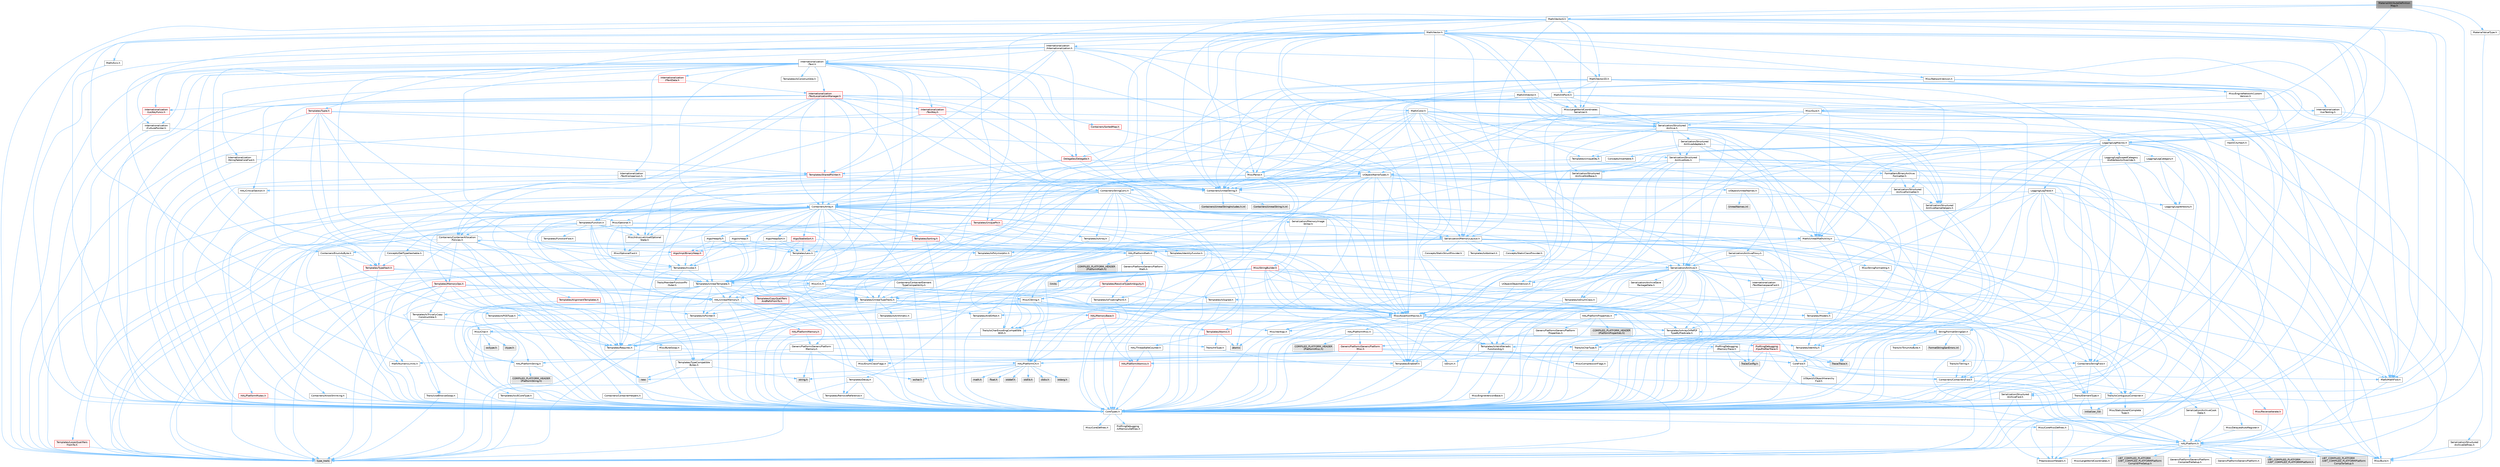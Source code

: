 digraph "MaterialAttributeDefinitionMap.h"
{
 // INTERACTIVE_SVG=YES
 // LATEX_PDF_SIZE
  bgcolor="transparent";
  edge [fontname=Helvetica,fontsize=10,labelfontname=Helvetica,labelfontsize=10];
  node [fontname=Helvetica,fontsize=10,shape=box,height=0.2,width=0.4];
  Node1 [id="Node000001",label="MaterialAttributeDefinition\lMap.h",height=0.2,width=0.4,color="gray40", fillcolor="grey60", style="filled", fontcolor="black",tooltip=" "];
  Node1 -> Node2 [id="edge1_Node000001_Node000002",color="steelblue1",style="solid",tooltip=" "];
  Node2 [id="Node000002",label="CoreTypes.h",height=0.2,width=0.4,color="grey40", fillcolor="white", style="filled",URL="$dc/dec/CoreTypes_8h.html",tooltip=" "];
  Node2 -> Node3 [id="edge2_Node000002_Node000003",color="steelblue1",style="solid",tooltip=" "];
  Node3 [id="Node000003",label="HAL/Platform.h",height=0.2,width=0.4,color="grey40", fillcolor="white", style="filled",URL="$d9/dd0/Platform_8h.html",tooltip=" "];
  Node3 -> Node4 [id="edge3_Node000003_Node000004",color="steelblue1",style="solid",tooltip=" "];
  Node4 [id="Node000004",label="Misc/Build.h",height=0.2,width=0.4,color="grey40", fillcolor="white", style="filled",URL="$d3/dbb/Build_8h.html",tooltip=" "];
  Node3 -> Node5 [id="edge4_Node000003_Node000005",color="steelblue1",style="solid",tooltip=" "];
  Node5 [id="Node000005",label="Misc/LargeWorldCoordinates.h",height=0.2,width=0.4,color="grey40", fillcolor="white", style="filled",URL="$d2/dcb/LargeWorldCoordinates_8h.html",tooltip=" "];
  Node3 -> Node6 [id="edge5_Node000003_Node000006",color="steelblue1",style="solid",tooltip=" "];
  Node6 [id="Node000006",label="type_traits",height=0.2,width=0.4,color="grey60", fillcolor="#E0E0E0", style="filled",tooltip=" "];
  Node3 -> Node7 [id="edge6_Node000003_Node000007",color="steelblue1",style="solid",tooltip=" "];
  Node7 [id="Node000007",label="PreprocessorHelpers.h",height=0.2,width=0.4,color="grey40", fillcolor="white", style="filled",URL="$db/ddb/PreprocessorHelpers_8h.html",tooltip=" "];
  Node3 -> Node8 [id="edge7_Node000003_Node000008",color="steelblue1",style="solid",tooltip=" "];
  Node8 [id="Node000008",label="UBT_COMPILED_PLATFORM\l/UBT_COMPILED_PLATFORMPlatform\lCompilerPreSetup.h",height=0.2,width=0.4,color="grey60", fillcolor="#E0E0E0", style="filled",tooltip=" "];
  Node3 -> Node9 [id="edge8_Node000003_Node000009",color="steelblue1",style="solid",tooltip=" "];
  Node9 [id="Node000009",label="GenericPlatform/GenericPlatform\lCompilerPreSetup.h",height=0.2,width=0.4,color="grey40", fillcolor="white", style="filled",URL="$d9/dc8/GenericPlatformCompilerPreSetup_8h.html",tooltip=" "];
  Node3 -> Node10 [id="edge9_Node000003_Node000010",color="steelblue1",style="solid",tooltip=" "];
  Node10 [id="Node000010",label="GenericPlatform/GenericPlatform.h",height=0.2,width=0.4,color="grey40", fillcolor="white", style="filled",URL="$d6/d84/GenericPlatform_8h.html",tooltip=" "];
  Node3 -> Node11 [id="edge10_Node000003_Node000011",color="steelblue1",style="solid",tooltip=" "];
  Node11 [id="Node000011",label="UBT_COMPILED_PLATFORM\l/UBT_COMPILED_PLATFORMPlatform.h",height=0.2,width=0.4,color="grey60", fillcolor="#E0E0E0", style="filled",tooltip=" "];
  Node3 -> Node12 [id="edge11_Node000003_Node000012",color="steelblue1",style="solid",tooltip=" "];
  Node12 [id="Node000012",label="UBT_COMPILED_PLATFORM\l/UBT_COMPILED_PLATFORMPlatform\lCompilerSetup.h",height=0.2,width=0.4,color="grey60", fillcolor="#E0E0E0", style="filled",tooltip=" "];
  Node2 -> Node13 [id="edge12_Node000002_Node000013",color="steelblue1",style="solid",tooltip=" "];
  Node13 [id="Node000013",label="ProfilingDebugging\l/UMemoryDefines.h",height=0.2,width=0.4,color="grey40", fillcolor="white", style="filled",URL="$d2/da2/UMemoryDefines_8h.html",tooltip=" "];
  Node2 -> Node14 [id="edge13_Node000002_Node000014",color="steelblue1",style="solid",tooltip=" "];
  Node14 [id="Node000014",label="Misc/CoreMiscDefines.h",height=0.2,width=0.4,color="grey40", fillcolor="white", style="filled",URL="$da/d38/CoreMiscDefines_8h.html",tooltip=" "];
  Node14 -> Node3 [id="edge14_Node000014_Node000003",color="steelblue1",style="solid",tooltip=" "];
  Node14 -> Node7 [id="edge15_Node000014_Node000007",color="steelblue1",style="solid",tooltip=" "];
  Node2 -> Node15 [id="edge16_Node000002_Node000015",color="steelblue1",style="solid",tooltip=" "];
  Node15 [id="Node000015",label="Misc/CoreDefines.h",height=0.2,width=0.4,color="grey40", fillcolor="white", style="filled",URL="$d3/dd2/CoreDefines_8h.html",tooltip=" "];
  Node1 -> Node16 [id="edge17_Node000001_Node000016",color="steelblue1",style="solid",tooltip=" "];
  Node16 [id="Node000016",label="Containers/UnrealString.h",height=0.2,width=0.4,color="grey40", fillcolor="white", style="filled",URL="$d5/dba/UnrealString_8h.html",tooltip=" "];
  Node16 -> Node17 [id="edge18_Node000016_Node000017",color="steelblue1",style="solid",tooltip=" "];
  Node17 [id="Node000017",label="Containers/UnrealStringIncludes.h.inl",height=0.2,width=0.4,color="grey60", fillcolor="#E0E0E0", style="filled",tooltip=" "];
  Node16 -> Node18 [id="edge19_Node000016_Node000018",color="steelblue1",style="solid",tooltip=" "];
  Node18 [id="Node000018",label="Containers/UnrealString.h.inl",height=0.2,width=0.4,color="grey60", fillcolor="#E0E0E0", style="filled",tooltip=" "];
  Node16 -> Node19 [id="edge20_Node000016_Node000019",color="steelblue1",style="solid",tooltip=" "];
  Node19 [id="Node000019",label="Misc/StringFormatArg.h",height=0.2,width=0.4,color="grey40", fillcolor="white", style="filled",URL="$d2/d16/StringFormatArg_8h.html",tooltip=" "];
  Node19 -> Node20 [id="edge21_Node000019_Node000020",color="steelblue1",style="solid",tooltip=" "];
  Node20 [id="Node000020",label="Containers/ContainersFwd.h",height=0.2,width=0.4,color="grey40", fillcolor="white", style="filled",URL="$d4/d0a/ContainersFwd_8h.html",tooltip=" "];
  Node20 -> Node3 [id="edge22_Node000020_Node000003",color="steelblue1",style="solid",tooltip=" "];
  Node20 -> Node2 [id="edge23_Node000020_Node000002",color="steelblue1",style="solid",tooltip=" "];
  Node20 -> Node21 [id="edge24_Node000020_Node000021",color="steelblue1",style="solid",tooltip=" "];
  Node21 [id="Node000021",label="Traits/IsContiguousContainer.h",height=0.2,width=0.4,color="grey40", fillcolor="white", style="filled",URL="$d5/d3c/IsContiguousContainer_8h.html",tooltip=" "];
  Node21 -> Node2 [id="edge25_Node000021_Node000002",color="steelblue1",style="solid",tooltip=" "];
  Node21 -> Node22 [id="edge26_Node000021_Node000022",color="steelblue1",style="solid",tooltip=" "];
  Node22 [id="Node000022",label="Misc/StaticAssertComplete\lType.h",height=0.2,width=0.4,color="grey40", fillcolor="white", style="filled",URL="$d5/d4e/StaticAssertCompleteType_8h.html",tooltip=" "];
  Node21 -> Node23 [id="edge27_Node000021_Node000023",color="steelblue1",style="solid",tooltip=" "];
  Node23 [id="Node000023",label="initializer_list",height=0.2,width=0.4,color="grey60", fillcolor="#E0E0E0", style="filled",tooltip=" "];
  Node1 -> Node24 [id="edge28_Node000001_Node000024",color="steelblue1",style="solid",tooltip=" "];
  Node24 [id="Node000024",label="MaterialValueType.h",height=0.2,width=0.4,color="grey40", fillcolor="white", style="filled",URL="$df/dc4/MaterialValueType_8h.html",tooltip=" "];
  Node24 -> Node3 [id="edge29_Node000024_Node000003",color="steelblue1",style="solid",tooltip=" "];
  Node1 -> Node25 [id="edge30_Node000001_Node000025",color="steelblue1",style="solid",tooltip=" "];
  Node25 [id="Node000025",label="Math/Vector4.h",height=0.2,width=0.4,color="grey40", fillcolor="white", style="filled",URL="$d7/d36/Vector4_8h.html",tooltip=" "];
  Node25 -> Node2 [id="edge31_Node000025_Node000002",color="steelblue1",style="solid",tooltip=" "];
  Node25 -> Node26 [id="edge32_Node000025_Node000026",color="steelblue1",style="solid",tooltip=" "];
  Node26 [id="Node000026",label="Misc/Crc.h",height=0.2,width=0.4,color="grey40", fillcolor="white", style="filled",URL="$d4/dd2/Crc_8h.html",tooltip=" "];
  Node26 -> Node2 [id="edge33_Node000026_Node000002",color="steelblue1",style="solid",tooltip=" "];
  Node26 -> Node27 [id="edge34_Node000026_Node000027",color="steelblue1",style="solid",tooltip=" "];
  Node27 [id="Node000027",label="HAL/PlatformString.h",height=0.2,width=0.4,color="grey40", fillcolor="white", style="filled",URL="$db/db5/PlatformString_8h.html",tooltip=" "];
  Node27 -> Node2 [id="edge35_Node000027_Node000002",color="steelblue1",style="solid",tooltip=" "];
  Node27 -> Node28 [id="edge36_Node000027_Node000028",color="steelblue1",style="solid",tooltip=" "];
  Node28 [id="Node000028",label="COMPILED_PLATFORM_HEADER\l(PlatformString.h)",height=0.2,width=0.4,color="grey60", fillcolor="#E0E0E0", style="filled",tooltip=" "];
  Node26 -> Node29 [id="edge37_Node000026_Node000029",color="steelblue1",style="solid",tooltip=" "];
  Node29 [id="Node000029",label="Misc/AssertionMacros.h",height=0.2,width=0.4,color="grey40", fillcolor="white", style="filled",URL="$d0/dfa/AssertionMacros_8h.html",tooltip=" "];
  Node29 -> Node2 [id="edge38_Node000029_Node000002",color="steelblue1",style="solid",tooltip=" "];
  Node29 -> Node3 [id="edge39_Node000029_Node000003",color="steelblue1",style="solid",tooltip=" "];
  Node29 -> Node30 [id="edge40_Node000029_Node000030",color="steelblue1",style="solid",tooltip=" "];
  Node30 [id="Node000030",label="HAL/PlatformMisc.h",height=0.2,width=0.4,color="grey40", fillcolor="white", style="filled",URL="$d0/df5/PlatformMisc_8h.html",tooltip=" "];
  Node30 -> Node2 [id="edge41_Node000030_Node000002",color="steelblue1",style="solid",tooltip=" "];
  Node30 -> Node31 [id="edge42_Node000030_Node000031",color="steelblue1",style="solid",tooltip=" "];
  Node31 [id="Node000031",label="GenericPlatform/GenericPlatform\lMisc.h",height=0.2,width=0.4,color="red", fillcolor="#FFF0F0", style="filled",URL="$db/d9a/GenericPlatformMisc_8h.html",tooltip=" "];
  Node31 -> Node32 [id="edge43_Node000031_Node000032",color="steelblue1",style="solid",tooltip=" "];
  Node32 [id="Node000032",label="Containers/StringFwd.h",height=0.2,width=0.4,color="grey40", fillcolor="white", style="filled",URL="$df/d37/StringFwd_8h.html",tooltip=" "];
  Node32 -> Node2 [id="edge44_Node000032_Node000002",color="steelblue1",style="solid",tooltip=" "];
  Node32 -> Node33 [id="edge45_Node000032_Node000033",color="steelblue1",style="solid",tooltip=" "];
  Node33 [id="Node000033",label="Traits/ElementType.h",height=0.2,width=0.4,color="grey40", fillcolor="white", style="filled",URL="$d5/d4f/ElementType_8h.html",tooltip=" "];
  Node33 -> Node3 [id="edge46_Node000033_Node000003",color="steelblue1",style="solid",tooltip=" "];
  Node33 -> Node23 [id="edge47_Node000033_Node000023",color="steelblue1",style="solid",tooltip=" "];
  Node33 -> Node6 [id="edge48_Node000033_Node000006",color="steelblue1",style="solid",tooltip=" "];
  Node32 -> Node21 [id="edge49_Node000032_Node000021",color="steelblue1",style="solid",tooltip=" "];
  Node31 -> Node34 [id="edge50_Node000031_Node000034",color="steelblue1",style="solid",tooltip=" "];
  Node34 [id="Node000034",label="CoreFwd.h",height=0.2,width=0.4,color="grey40", fillcolor="white", style="filled",URL="$d1/d1e/CoreFwd_8h.html",tooltip=" "];
  Node34 -> Node2 [id="edge51_Node000034_Node000002",color="steelblue1",style="solid",tooltip=" "];
  Node34 -> Node20 [id="edge52_Node000034_Node000020",color="steelblue1",style="solid",tooltip=" "];
  Node34 -> Node35 [id="edge53_Node000034_Node000035",color="steelblue1",style="solid",tooltip=" "];
  Node35 [id="Node000035",label="Math/MathFwd.h",height=0.2,width=0.4,color="grey40", fillcolor="white", style="filled",URL="$d2/d10/MathFwd_8h.html",tooltip=" "];
  Node35 -> Node3 [id="edge54_Node000035_Node000003",color="steelblue1",style="solid",tooltip=" "];
  Node34 -> Node36 [id="edge55_Node000034_Node000036",color="steelblue1",style="solid",tooltip=" "];
  Node36 [id="Node000036",label="UObject/UObjectHierarchy\lFwd.h",height=0.2,width=0.4,color="grey40", fillcolor="white", style="filled",URL="$d3/d13/UObjectHierarchyFwd_8h.html",tooltip=" "];
  Node31 -> Node2 [id="edge56_Node000031_Node000002",color="steelblue1",style="solid",tooltip=" "];
  Node31 -> Node38 [id="edge57_Node000031_Node000038",color="steelblue1",style="solid",tooltip=" "];
  Node38 [id="Node000038",label="HAL/PlatformCrt.h",height=0.2,width=0.4,color="grey40", fillcolor="white", style="filled",URL="$d8/d75/PlatformCrt_8h.html",tooltip=" "];
  Node38 -> Node39 [id="edge58_Node000038_Node000039",color="steelblue1",style="solid",tooltip=" "];
  Node39 [id="Node000039",label="new",height=0.2,width=0.4,color="grey60", fillcolor="#E0E0E0", style="filled",tooltip=" "];
  Node38 -> Node40 [id="edge59_Node000038_Node000040",color="steelblue1",style="solid",tooltip=" "];
  Node40 [id="Node000040",label="wchar.h",height=0.2,width=0.4,color="grey60", fillcolor="#E0E0E0", style="filled",tooltip=" "];
  Node38 -> Node41 [id="edge60_Node000038_Node000041",color="steelblue1",style="solid",tooltip=" "];
  Node41 [id="Node000041",label="stddef.h",height=0.2,width=0.4,color="grey60", fillcolor="#E0E0E0", style="filled",tooltip=" "];
  Node38 -> Node42 [id="edge61_Node000038_Node000042",color="steelblue1",style="solid",tooltip=" "];
  Node42 [id="Node000042",label="stdlib.h",height=0.2,width=0.4,color="grey60", fillcolor="#E0E0E0", style="filled",tooltip=" "];
  Node38 -> Node43 [id="edge62_Node000038_Node000043",color="steelblue1",style="solid",tooltip=" "];
  Node43 [id="Node000043",label="stdio.h",height=0.2,width=0.4,color="grey60", fillcolor="#E0E0E0", style="filled",tooltip=" "];
  Node38 -> Node44 [id="edge63_Node000038_Node000044",color="steelblue1",style="solid",tooltip=" "];
  Node44 [id="Node000044",label="stdarg.h",height=0.2,width=0.4,color="grey60", fillcolor="#E0E0E0", style="filled",tooltip=" "];
  Node38 -> Node45 [id="edge64_Node000038_Node000045",color="steelblue1",style="solid",tooltip=" "];
  Node45 [id="Node000045",label="math.h",height=0.2,width=0.4,color="grey60", fillcolor="#E0E0E0", style="filled",tooltip=" "];
  Node38 -> Node46 [id="edge65_Node000038_Node000046",color="steelblue1",style="solid",tooltip=" "];
  Node46 [id="Node000046",label="float.h",height=0.2,width=0.4,color="grey60", fillcolor="#E0E0E0", style="filled",tooltip=" "];
  Node38 -> Node47 [id="edge66_Node000038_Node000047",color="steelblue1",style="solid",tooltip=" "];
  Node47 [id="Node000047",label="string.h",height=0.2,width=0.4,color="grey60", fillcolor="#E0E0E0", style="filled",tooltip=" "];
  Node31 -> Node48 [id="edge67_Node000031_Node000048",color="steelblue1",style="solid",tooltip=" "];
  Node48 [id="Node000048",label="Math/NumericLimits.h",height=0.2,width=0.4,color="grey40", fillcolor="white", style="filled",URL="$df/d1b/NumericLimits_8h.html",tooltip=" "];
  Node48 -> Node2 [id="edge68_Node000048_Node000002",color="steelblue1",style="solid",tooltip=" "];
  Node31 -> Node49 [id="edge69_Node000031_Node000049",color="steelblue1",style="solid",tooltip=" "];
  Node49 [id="Node000049",label="Misc/CompressionFlags.h",height=0.2,width=0.4,color="grey40", fillcolor="white", style="filled",URL="$d9/d76/CompressionFlags_8h.html",tooltip=" "];
  Node31 -> Node50 [id="edge70_Node000031_Node000050",color="steelblue1",style="solid",tooltip=" "];
  Node50 [id="Node000050",label="Misc/EnumClassFlags.h",height=0.2,width=0.4,color="grey40", fillcolor="white", style="filled",URL="$d8/de7/EnumClassFlags_8h.html",tooltip=" "];
  Node30 -> Node53 [id="edge71_Node000030_Node000053",color="steelblue1",style="solid",tooltip=" "];
  Node53 [id="Node000053",label="COMPILED_PLATFORM_HEADER\l(PlatformMisc.h)",height=0.2,width=0.4,color="grey60", fillcolor="#E0E0E0", style="filled",tooltip=" "];
  Node30 -> Node54 [id="edge72_Node000030_Node000054",color="steelblue1",style="solid",tooltip=" "];
  Node54 [id="Node000054",label="ProfilingDebugging\l/CpuProfilerTrace.h",height=0.2,width=0.4,color="red", fillcolor="#FFF0F0", style="filled",URL="$da/dcb/CpuProfilerTrace_8h.html",tooltip=" "];
  Node54 -> Node2 [id="edge73_Node000054_Node000002",color="steelblue1",style="solid",tooltip=" "];
  Node54 -> Node20 [id="edge74_Node000054_Node000020",color="steelblue1",style="solid",tooltip=" "];
  Node54 -> Node55 [id="edge75_Node000054_Node000055",color="steelblue1",style="solid",tooltip=" "];
  Node55 [id="Node000055",label="HAL/PlatformAtomics.h",height=0.2,width=0.4,color="red", fillcolor="#FFF0F0", style="filled",URL="$d3/d36/PlatformAtomics_8h.html",tooltip=" "];
  Node55 -> Node2 [id="edge76_Node000055_Node000002",color="steelblue1",style="solid",tooltip=" "];
  Node54 -> Node7 [id="edge77_Node000054_Node000007",color="steelblue1",style="solid",tooltip=" "];
  Node54 -> Node4 [id="edge78_Node000054_Node000004",color="steelblue1",style="solid",tooltip=" "];
  Node54 -> Node58 [id="edge79_Node000054_Node000058",color="steelblue1",style="solid",tooltip=" "];
  Node58 [id="Node000058",label="Trace/Config.h",height=0.2,width=0.4,color="grey60", fillcolor="#E0E0E0", style="filled",tooltip=" "];
  Node54 -> Node61 [id="edge80_Node000054_Node000061",color="steelblue1",style="solid",tooltip=" "];
  Node61 [id="Node000061",label="Trace/Trace.h",height=0.2,width=0.4,color="grey60", fillcolor="#E0E0E0", style="filled",tooltip=" "];
  Node29 -> Node7 [id="edge81_Node000029_Node000007",color="steelblue1",style="solid",tooltip=" "];
  Node29 -> Node62 [id="edge82_Node000029_Node000062",color="steelblue1",style="solid",tooltip=" "];
  Node62 [id="Node000062",label="Templates/EnableIf.h",height=0.2,width=0.4,color="grey40", fillcolor="white", style="filled",URL="$d7/d60/EnableIf_8h.html",tooltip=" "];
  Node62 -> Node2 [id="edge83_Node000062_Node000002",color="steelblue1",style="solid",tooltip=" "];
  Node29 -> Node63 [id="edge84_Node000029_Node000063",color="steelblue1",style="solid",tooltip=" "];
  Node63 [id="Node000063",label="Templates/IsArrayOrRefOf\lTypeByPredicate.h",height=0.2,width=0.4,color="grey40", fillcolor="white", style="filled",URL="$d6/da1/IsArrayOrRefOfTypeByPredicate_8h.html",tooltip=" "];
  Node63 -> Node2 [id="edge85_Node000063_Node000002",color="steelblue1",style="solid",tooltip=" "];
  Node29 -> Node64 [id="edge86_Node000029_Node000064",color="steelblue1",style="solid",tooltip=" "];
  Node64 [id="Node000064",label="Templates/IsValidVariadic\lFunctionArg.h",height=0.2,width=0.4,color="grey40", fillcolor="white", style="filled",URL="$d0/dc8/IsValidVariadicFunctionArg_8h.html",tooltip=" "];
  Node64 -> Node2 [id="edge87_Node000064_Node000002",color="steelblue1",style="solid",tooltip=" "];
  Node64 -> Node65 [id="edge88_Node000064_Node000065",color="steelblue1",style="solid",tooltip=" "];
  Node65 [id="Node000065",label="IsEnum.h",height=0.2,width=0.4,color="grey40", fillcolor="white", style="filled",URL="$d4/de5/IsEnum_8h.html",tooltip=" "];
  Node64 -> Node6 [id="edge89_Node000064_Node000006",color="steelblue1",style="solid",tooltip=" "];
  Node29 -> Node66 [id="edge90_Node000029_Node000066",color="steelblue1",style="solid",tooltip=" "];
  Node66 [id="Node000066",label="Traits/IsCharEncodingCompatible\lWith.h",height=0.2,width=0.4,color="grey40", fillcolor="white", style="filled",URL="$df/dd1/IsCharEncodingCompatibleWith_8h.html",tooltip=" "];
  Node66 -> Node6 [id="edge91_Node000066_Node000006",color="steelblue1",style="solid",tooltip=" "];
  Node66 -> Node67 [id="edge92_Node000066_Node000067",color="steelblue1",style="solid",tooltip=" "];
  Node67 [id="Node000067",label="Traits/IsCharType.h",height=0.2,width=0.4,color="grey40", fillcolor="white", style="filled",URL="$db/d51/IsCharType_8h.html",tooltip=" "];
  Node67 -> Node2 [id="edge93_Node000067_Node000002",color="steelblue1",style="solid",tooltip=" "];
  Node29 -> Node68 [id="edge94_Node000029_Node000068",color="steelblue1",style="solid",tooltip=" "];
  Node68 [id="Node000068",label="Misc/VarArgs.h",height=0.2,width=0.4,color="grey40", fillcolor="white", style="filled",URL="$d5/d6f/VarArgs_8h.html",tooltip=" "];
  Node68 -> Node2 [id="edge95_Node000068_Node000002",color="steelblue1",style="solid",tooltip=" "];
  Node29 -> Node69 [id="edge96_Node000029_Node000069",color="steelblue1",style="solid",tooltip=" "];
  Node69 [id="Node000069",label="String/FormatStringSan.h",height=0.2,width=0.4,color="grey40", fillcolor="white", style="filled",URL="$d3/d8b/FormatStringSan_8h.html",tooltip=" "];
  Node69 -> Node6 [id="edge97_Node000069_Node000006",color="steelblue1",style="solid",tooltip=" "];
  Node69 -> Node2 [id="edge98_Node000069_Node000002",color="steelblue1",style="solid",tooltip=" "];
  Node69 -> Node70 [id="edge99_Node000069_Node000070",color="steelblue1",style="solid",tooltip=" "];
  Node70 [id="Node000070",label="Templates/Requires.h",height=0.2,width=0.4,color="grey40", fillcolor="white", style="filled",URL="$dc/d96/Requires_8h.html",tooltip=" "];
  Node70 -> Node62 [id="edge100_Node000070_Node000062",color="steelblue1",style="solid",tooltip=" "];
  Node70 -> Node6 [id="edge101_Node000070_Node000006",color="steelblue1",style="solid",tooltip=" "];
  Node69 -> Node71 [id="edge102_Node000069_Node000071",color="steelblue1",style="solid",tooltip=" "];
  Node71 [id="Node000071",label="Templates/Identity.h",height=0.2,width=0.4,color="grey40", fillcolor="white", style="filled",URL="$d0/dd5/Identity_8h.html",tooltip=" "];
  Node69 -> Node64 [id="edge103_Node000069_Node000064",color="steelblue1",style="solid",tooltip=" "];
  Node69 -> Node67 [id="edge104_Node000069_Node000067",color="steelblue1",style="solid",tooltip=" "];
  Node69 -> Node72 [id="edge105_Node000069_Node000072",color="steelblue1",style="solid",tooltip=" "];
  Node72 [id="Node000072",label="Traits/IsTEnumAsByte.h",height=0.2,width=0.4,color="grey40", fillcolor="white", style="filled",URL="$d1/de6/IsTEnumAsByte_8h.html",tooltip=" "];
  Node69 -> Node73 [id="edge106_Node000069_Node000073",color="steelblue1",style="solid",tooltip=" "];
  Node73 [id="Node000073",label="Traits/IsTString.h",height=0.2,width=0.4,color="grey40", fillcolor="white", style="filled",URL="$d0/df8/IsTString_8h.html",tooltip=" "];
  Node73 -> Node20 [id="edge107_Node000073_Node000020",color="steelblue1",style="solid",tooltip=" "];
  Node69 -> Node20 [id="edge108_Node000069_Node000020",color="steelblue1",style="solid",tooltip=" "];
  Node69 -> Node74 [id="edge109_Node000069_Node000074",color="steelblue1",style="solid",tooltip=" "];
  Node74 [id="Node000074",label="FormatStringSanErrors.inl",height=0.2,width=0.4,color="grey60", fillcolor="#E0E0E0", style="filled",tooltip=" "];
  Node29 -> Node75 [id="edge110_Node000029_Node000075",color="steelblue1",style="solid",tooltip=" "];
  Node75 [id="Node000075",label="atomic",height=0.2,width=0.4,color="grey60", fillcolor="#E0E0E0", style="filled",tooltip=" "];
  Node26 -> Node76 [id="edge111_Node000026_Node000076",color="steelblue1",style="solid",tooltip=" "];
  Node76 [id="Node000076",label="Misc/CString.h",height=0.2,width=0.4,color="grey40", fillcolor="white", style="filled",URL="$d2/d49/CString_8h.html",tooltip=" "];
  Node76 -> Node2 [id="edge112_Node000076_Node000002",color="steelblue1",style="solid",tooltip=" "];
  Node76 -> Node38 [id="edge113_Node000076_Node000038",color="steelblue1",style="solid",tooltip=" "];
  Node76 -> Node27 [id="edge114_Node000076_Node000027",color="steelblue1",style="solid",tooltip=" "];
  Node76 -> Node29 [id="edge115_Node000076_Node000029",color="steelblue1",style="solid",tooltip=" "];
  Node76 -> Node77 [id="edge116_Node000076_Node000077",color="steelblue1",style="solid",tooltip=" "];
  Node77 [id="Node000077",label="Misc/Char.h",height=0.2,width=0.4,color="grey40", fillcolor="white", style="filled",URL="$d0/d58/Char_8h.html",tooltip=" "];
  Node77 -> Node2 [id="edge117_Node000077_Node000002",color="steelblue1",style="solid",tooltip=" "];
  Node77 -> Node78 [id="edge118_Node000077_Node000078",color="steelblue1",style="solid",tooltip=" "];
  Node78 [id="Node000078",label="Traits/IntType.h",height=0.2,width=0.4,color="grey40", fillcolor="white", style="filled",URL="$d7/deb/IntType_8h.html",tooltip=" "];
  Node78 -> Node3 [id="edge119_Node000078_Node000003",color="steelblue1",style="solid",tooltip=" "];
  Node77 -> Node79 [id="edge120_Node000077_Node000079",color="steelblue1",style="solid",tooltip=" "];
  Node79 [id="Node000079",label="ctype.h",height=0.2,width=0.4,color="grey60", fillcolor="#E0E0E0", style="filled",tooltip=" "];
  Node77 -> Node80 [id="edge121_Node000077_Node000080",color="steelblue1",style="solid",tooltip=" "];
  Node80 [id="Node000080",label="wctype.h",height=0.2,width=0.4,color="grey60", fillcolor="#E0E0E0", style="filled",tooltip=" "];
  Node77 -> Node6 [id="edge122_Node000077_Node000006",color="steelblue1",style="solid",tooltip=" "];
  Node76 -> Node68 [id="edge123_Node000076_Node000068",color="steelblue1",style="solid",tooltip=" "];
  Node76 -> Node63 [id="edge124_Node000076_Node000063",color="steelblue1",style="solid",tooltip=" "];
  Node76 -> Node64 [id="edge125_Node000076_Node000064",color="steelblue1",style="solid",tooltip=" "];
  Node76 -> Node66 [id="edge126_Node000076_Node000066",color="steelblue1",style="solid",tooltip=" "];
  Node26 -> Node77 [id="edge127_Node000026_Node000077",color="steelblue1",style="solid",tooltip=" "];
  Node26 -> Node81 [id="edge128_Node000026_Node000081",color="steelblue1",style="solid",tooltip=" "];
  Node81 [id="Node000081",label="Templates/UnrealTypeTraits.h",height=0.2,width=0.4,color="grey40", fillcolor="white", style="filled",URL="$d2/d2d/UnrealTypeTraits_8h.html",tooltip=" "];
  Node81 -> Node2 [id="edge129_Node000081_Node000002",color="steelblue1",style="solid",tooltip=" "];
  Node81 -> Node82 [id="edge130_Node000081_Node000082",color="steelblue1",style="solid",tooltip=" "];
  Node82 [id="Node000082",label="Templates/IsPointer.h",height=0.2,width=0.4,color="grey40", fillcolor="white", style="filled",URL="$d7/d05/IsPointer_8h.html",tooltip=" "];
  Node82 -> Node2 [id="edge131_Node000082_Node000002",color="steelblue1",style="solid",tooltip=" "];
  Node81 -> Node29 [id="edge132_Node000081_Node000029",color="steelblue1",style="solid",tooltip=" "];
  Node81 -> Node83 [id="edge133_Node000081_Node000083",color="steelblue1",style="solid",tooltip=" "];
  Node83 [id="Node000083",label="Templates/AndOrNot.h",height=0.2,width=0.4,color="grey40", fillcolor="white", style="filled",URL="$db/d0a/AndOrNot_8h.html",tooltip=" "];
  Node83 -> Node2 [id="edge134_Node000083_Node000002",color="steelblue1",style="solid",tooltip=" "];
  Node81 -> Node62 [id="edge135_Node000081_Node000062",color="steelblue1",style="solid",tooltip=" "];
  Node81 -> Node84 [id="edge136_Node000081_Node000084",color="steelblue1",style="solid",tooltip=" "];
  Node84 [id="Node000084",label="Templates/IsArithmetic.h",height=0.2,width=0.4,color="grey40", fillcolor="white", style="filled",URL="$d2/d5d/IsArithmetic_8h.html",tooltip=" "];
  Node84 -> Node2 [id="edge137_Node000084_Node000002",color="steelblue1",style="solid",tooltip=" "];
  Node81 -> Node65 [id="edge138_Node000081_Node000065",color="steelblue1",style="solid",tooltip=" "];
  Node81 -> Node85 [id="edge139_Node000081_Node000085",color="steelblue1",style="solid",tooltip=" "];
  Node85 [id="Node000085",label="Templates/Models.h",height=0.2,width=0.4,color="grey40", fillcolor="white", style="filled",URL="$d3/d0c/Models_8h.html",tooltip=" "];
  Node85 -> Node71 [id="edge140_Node000085_Node000071",color="steelblue1",style="solid",tooltip=" "];
  Node81 -> Node86 [id="edge141_Node000081_Node000086",color="steelblue1",style="solid",tooltip=" "];
  Node86 [id="Node000086",label="Templates/IsPODType.h",height=0.2,width=0.4,color="grey40", fillcolor="white", style="filled",URL="$d7/db1/IsPODType_8h.html",tooltip=" "];
  Node86 -> Node2 [id="edge142_Node000086_Node000002",color="steelblue1",style="solid",tooltip=" "];
  Node81 -> Node87 [id="edge143_Node000081_Node000087",color="steelblue1",style="solid",tooltip=" "];
  Node87 [id="Node000087",label="Templates/IsUECoreType.h",height=0.2,width=0.4,color="grey40", fillcolor="white", style="filled",URL="$d1/db8/IsUECoreType_8h.html",tooltip=" "];
  Node87 -> Node2 [id="edge144_Node000087_Node000002",color="steelblue1",style="solid",tooltip=" "];
  Node87 -> Node6 [id="edge145_Node000087_Node000006",color="steelblue1",style="solid",tooltip=" "];
  Node81 -> Node88 [id="edge146_Node000081_Node000088",color="steelblue1",style="solid",tooltip=" "];
  Node88 [id="Node000088",label="Templates/IsTriviallyCopy\lConstructible.h",height=0.2,width=0.4,color="grey40", fillcolor="white", style="filled",URL="$d3/d78/IsTriviallyCopyConstructible_8h.html",tooltip=" "];
  Node88 -> Node2 [id="edge147_Node000088_Node000002",color="steelblue1",style="solid",tooltip=" "];
  Node88 -> Node6 [id="edge148_Node000088_Node000006",color="steelblue1",style="solid",tooltip=" "];
  Node26 -> Node67 [id="edge149_Node000026_Node000067",color="steelblue1",style="solid",tooltip=" "];
  Node25 -> Node35 [id="edge150_Node000025_Node000035",color="steelblue1",style="solid",tooltip=" "];
  Node25 -> Node89 [id="edge151_Node000025_Node000089",color="steelblue1",style="solid",tooltip=" "];
  Node89 [id="Node000089",label="Math/UnrealMathUtility.h",height=0.2,width=0.4,color="grey40", fillcolor="white", style="filled",URL="$db/db8/UnrealMathUtility_8h.html",tooltip=" "];
  Node89 -> Node2 [id="edge152_Node000089_Node000002",color="steelblue1",style="solid",tooltip=" "];
  Node89 -> Node29 [id="edge153_Node000089_Node000029",color="steelblue1",style="solid",tooltip=" "];
  Node89 -> Node90 [id="edge154_Node000089_Node000090",color="steelblue1",style="solid",tooltip=" "];
  Node90 [id="Node000090",label="HAL/PlatformMath.h",height=0.2,width=0.4,color="grey40", fillcolor="white", style="filled",URL="$dc/d53/PlatformMath_8h.html",tooltip=" "];
  Node90 -> Node2 [id="edge155_Node000090_Node000002",color="steelblue1",style="solid",tooltip=" "];
  Node90 -> Node91 [id="edge156_Node000090_Node000091",color="steelblue1",style="solid",tooltip=" "];
  Node91 [id="Node000091",label="GenericPlatform/GenericPlatform\lMath.h",height=0.2,width=0.4,color="grey40", fillcolor="white", style="filled",URL="$d5/d79/GenericPlatformMath_8h.html",tooltip=" "];
  Node91 -> Node2 [id="edge157_Node000091_Node000002",color="steelblue1",style="solid",tooltip=" "];
  Node91 -> Node20 [id="edge158_Node000091_Node000020",color="steelblue1",style="solid",tooltip=" "];
  Node91 -> Node38 [id="edge159_Node000091_Node000038",color="steelblue1",style="solid",tooltip=" "];
  Node91 -> Node83 [id="edge160_Node000091_Node000083",color="steelblue1",style="solid",tooltip=" "];
  Node91 -> Node92 [id="edge161_Node000091_Node000092",color="steelblue1",style="solid",tooltip=" "];
  Node92 [id="Node000092",label="Templates/Decay.h",height=0.2,width=0.4,color="grey40", fillcolor="white", style="filled",URL="$dd/d0f/Decay_8h.html",tooltip=" "];
  Node92 -> Node2 [id="edge162_Node000092_Node000002",color="steelblue1",style="solid",tooltip=" "];
  Node92 -> Node93 [id="edge163_Node000092_Node000093",color="steelblue1",style="solid",tooltip=" "];
  Node93 [id="Node000093",label="Templates/RemoveReference.h",height=0.2,width=0.4,color="grey40", fillcolor="white", style="filled",URL="$da/dbe/RemoveReference_8h.html",tooltip=" "];
  Node93 -> Node2 [id="edge164_Node000093_Node000002",color="steelblue1",style="solid",tooltip=" "];
  Node92 -> Node6 [id="edge165_Node000092_Node000006",color="steelblue1",style="solid",tooltip=" "];
  Node91 -> Node94 [id="edge166_Node000091_Node000094",color="steelblue1",style="solid",tooltip=" "];
  Node94 [id="Node000094",label="Templates/IsFloatingPoint.h",height=0.2,width=0.4,color="grey40", fillcolor="white", style="filled",URL="$d3/d11/IsFloatingPoint_8h.html",tooltip=" "];
  Node94 -> Node2 [id="edge167_Node000094_Node000002",color="steelblue1",style="solid",tooltip=" "];
  Node91 -> Node81 [id="edge168_Node000091_Node000081",color="steelblue1",style="solid",tooltip=" "];
  Node91 -> Node70 [id="edge169_Node000091_Node000070",color="steelblue1",style="solid",tooltip=" "];
  Node91 -> Node95 [id="edge170_Node000091_Node000095",color="steelblue1",style="solid",tooltip=" "];
  Node95 [id="Node000095",label="Templates/ResolveTypeAmbiguity.h",height=0.2,width=0.4,color="red", fillcolor="#FFF0F0", style="filled",URL="$df/d1f/ResolveTypeAmbiguity_8h.html",tooltip=" "];
  Node95 -> Node2 [id="edge171_Node000095_Node000002",color="steelblue1",style="solid",tooltip=" "];
  Node95 -> Node94 [id="edge172_Node000095_Node000094",color="steelblue1",style="solid",tooltip=" "];
  Node95 -> Node81 [id="edge173_Node000095_Node000081",color="steelblue1",style="solid",tooltip=" "];
  Node95 -> Node96 [id="edge174_Node000095_Node000096",color="steelblue1",style="solid",tooltip=" "];
  Node96 [id="Node000096",label="Templates/IsSigned.h",height=0.2,width=0.4,color="grey40", fillcolor="white", style="filled",URL="$d8/dd8/IsSigned_8h.html",tooltip=" "];
  Node96 -> Node2 [id="edge175_Node000096_Node000002",color="steelblue1",style="solid",tooltip=" "];
  Node95 -> Node70 [id="edge176_Node000095_Node000070",color="steelblue1",style="solid",tooltip=" "];
  Node91 -> Node98 [id="edge177_Node000091_Node000098",color="steelblue1",style="solid",tooltip=" "];
  Node98 [id="Node000098",label="Templates/TypeCompatible\lBytes.h",height=0.2,width=0.4,color="grey40", fillcolor="white", style="filled",URL="$df/d0a/TypeCompatibleBytes_8h.html",tooltip=" "];
  Node98 -> Node2 [id="edge178_Node000098_Node000002",color="steelblue1",style="solid",tooltip=" "];
  Node98 -> Node47 [id="edge179_Node000098_Node000047",color="steelblue1",style="solid",tooltip=" "];
  Node98 -> Node39 [id="edge180_Node000098_Node000039",color="steelblue1",style="solid",tooltip=" "];
  Node98 -> Node6 [id="edge181_Node000098_Node000006",color="steelblue1",style="solid",tooltip=" "];
  Node91 -> Node99 [id="edge182_Node000091_Node000099",color="steelblue1",style="solid",tooltip=" "];
  Node99 [id="Node000099",label="limits",height=0.2,width=0.4,color="grey60", fillcolor="#E0E0E0", style="filled",tooltip=" "];
  Node91 -> Node6 [id="edge183_Node000091_Node000006",color="steelblue1",style="solid",tooltip=" "];
  Node90 -> Node100 [id="edge184_Node000090_Node000100",color="steelblue1",style="solid",tooltip=" "];
  Node100 [id="Node000100",label="COMPILED_PLATFORM_HEADER\l(PlatformMath.h)",height=0.2,width=0.4,color="grey60", fillcolor="#E0E0E0", style="filled",tooltip=" "];
  Node89 -> Node35 [id="edge185_Node000089_Node000035",color="steelblue1",style="solid",tooltip=" "];
  Node89 -> Node71 [id="edge186_Node000089_Node000071",color="steelblue1",style="solid",tooltip=" "];
  Node89 -> Node70 [id="edge187_Node000089_Node000070",color="steelblue1",style="solid",tooltip=" "];
  Node25 -> Node16 [id="edge188_Node000025_Node000016",color="steelblue1",style="solid",tooltip=" "];
  Node25 -> Node101 [id="edge189_Node000025_Node000101",color="steelblue1",style="solid",tooltip=" "];
  Node101 [id="Node000101",label="Misc/Parse.h",height=0.2,width=0.4,color="grey40", fillcolor="white", style="filled",URL="$dc/d71/Parse_8h.html",tooltip=" "];
  Node101 -> Node32 [id="edge190_Node000101_Node000032",color="steelblue1",style="solid",tooltip=" "];
  Node101 -> Node16 [id="edge191_Node000101_Node000016",color="steelblue1",style="solid",tooltip=" "];
  Node101 -> Node2 [id="edge192_Node000101_Node000002",color="steelblue1",style="solid",tooltip=" "];
  Node101 -> Node38 [id="edge193_Node000101_Node000038",color="steelblue1",style="solid",tooltip=" "];
  Node101 -> Node4 [id="edge194_Node000101_Node000004",color="steelblue1",style="solid",tooltip=" "];
  Node101 -> Node50 [id="edge195_Node000101_Node000050",color="steelblue1",style="solid",tooltip=" "];
  Node101 -> Node102 [id="edge196_Node000101_Node000102",color="steelblue1",style="solid",tooltip=" "];
  Node102 [id="Node000102",label="Templates/Function.h",height=0.2,width=0.4,color="grey40", fillcolor="white", style="filled",URL="$df/df5/Function_8h.html",tooltip=" "];
  Node102 -> Node2 [id="edge197_Node000102_Node000002",color="steelblue1",style="solid",tooltip=" "];
  Node102 -> Node29 [id="edge198_Node000102_Node000029",color="steelblue1",style="solid",tooltip=" "];
  Node102 -> Node103 [id="edge199_Node000102_Node000103",color="steelblue1",style="solid",tooltip=" "];
  Node103 [id="Node000103",label="Misc/IntrusiveUnsetOptional\lState.h",height=0.2,width=0.4,color="grey40", fillcolor="white", style="filled",URL="$d2/d0a/IntrusiveUnsetOptionalState_8h.html",tooltip=" "];
  Node103 -> Node104 [id="edge200_Node000103_Node000104",color="steelblue1",style="solid",tooltip=" "];
  Node104 [id="Node000104",label="Misc/OptionalFwd.h",height=0.2,width=0.4,color="grey40", fillcolor="white", style="filled",URL="$dc/d50/OptionalFwd_8h.html",tooltip=" "];
  Node102 -> Node105 [id="edge201_Node000102_Node000105",color="steelblue1",style="solid",tooltip=" "];
  Node105 [id="Node000105",label="HAL/UnrealMemory.h",height=0.2,width=0.4,color="grey40", fillcolor="white", style="filled",URL="$d9/d96/UnrealMemory_8h.html",tooltip=" "];
  Node105 -> Node2 [id="edge202_Node000105_Node000002",color="steelblue1",style="solid",tooltip=" "];
  Node105 -> Node106 [id="edge203_Node000105_Node000106",color="steelblue1",style="solid",tooltip=" "];
  Node106 [id="Node000106",label="GenericPlatform/GenericPlatform\lMemory.h",height=0.2,width=0.4,color="grey40", fillcolor="white", style="filled",URL="$dd/d22/GenericPlatformMemory_8h.html",tooltip=" "];
  Node106 -> Node34 [id="edge204_Node000106_Node000034",color="steelblue1",style="solid",tooltip=" "];
  Node106 -> Node2 [id="edge205_Node000106_Node000002",color="steelblue1",style="solid",tooltip=" "];
  Node106 -> Node27 [id="edge206_Node000106_Node000027",color="steelblue1",style="solid",tooltip=" "];
  Node106 -> Node47 [id="edge207_Node000106_Node000047",color="steelblue1",style="solid",tooltip=" "];
  Node106 -> Node40 [id="edge208_Node000106_Node000040",color="steelblue1",style="solid",tooltip=" "];
  Node105 -> Node107 [id="edge209_Node000105_Node000107",color="steelblue1",style="solid",tooltip=" "];
  Node107 [id="Node000107",label="HAL/MemoryBase.h",height=0.2,width=0.4,color="red", fillcolor="#FFF0F0", style="filled",URL="$d6/d9f/MemoryBase_8h.html",tooltip=" "];
  Node107 -> Node2 [id="edge210_Node000107_Node000002",color="steelblue1",style="solid",tooltip=" "];
  Node107 -> Node55 [id="edge211_Node000107_Node000055",color="steelblue1",style="solid",tooltip=" "];
  Node107 -> Node38 [id="edge212_Node000107_Node000038",color="steelblue1",style="solid",tooltip=" "];
  Node107 -> Node111 [id="edge213_Node000107_Node000111",color="steelblue1",style="solid",tooltip=" "];
  Node111 [id="Node000111",label="Templates/Atomic.h",height=0.2,width=0.4,color="red", fillcolor="#FFF0F0", style="filled",URL="$d3/d91/Atomic_8h.html",tooltip=" "];
  Node111 -> Node112 [id="edge214_Node000111_Node000112",color="steelblue1",style="solid",tooltip=" "];
  Node112 [id="Node000112",label="HAL/ThreadSafeCounter.h",height=0.2,width=0.4,color="grey40", fillcolor="white", style="filled",URL="$dc/dc9/ThreadSafeCounter_8h.html",tooltip=" "];
  Node112 -> Node2 [id="edge215_Node000112_Node000002",color="steelblue1",style="solid",tooltip=" "];
  Node112 -> Node55 [id="edge216_Node000112_Node000055",color="steelblue1",style="solid",tooltip=" "];
  Node111 -> Node78 [id="edge217_Node000111_Node000078",color="steelblue1",style="solid",tooltip=" "];
  Node111 -> Node75 [id="edge218_Node000111_Node000075",color="steelblue1",style="solid",tooltip=" "];
  Node105 -> Node116 [id="edge219_Node000105_Node000116",color="steelblue1",style="solid",tooltip=" "];
  Node116 [id="Node000116",label="HAL/PlatformMemory.h",height=0.2,width=0.4,color="red", fillcolor="#FFF0F0", style="filled",URL="$de/d68/PlatformMemory_8h.html",tooltip=" "];
  Node116 -> Node2 [id="edge220_Node000116_Node000002",color="steelblue1",style="solid",tooltip=" "];
  Node116 -> Node106 [id="edge221_Node000116_Node000106",color="steelblue1",style="solid",tooltip=" "];
  Node105 -> Node118 [id="edge222_Node000105_Node000118",color="steelblue1",style="solid",tooltip=" "];
  Node118 [id="Node000118",label="ProfilingDebugging\l/MemoryTrace.h",height=0.2,width=0.4,color="grey40", fillcolor="white", style="filled",URL="$da/dd7/MemoryTrace_8h.html",tooltip=" "];
  Node118 -> Node3 [id="edge223_Node000118_Node000003",color="steelblue1",style="solid",tooltip=" "];
  Node118 -> Node50 [id="edge224_Node000118_Node000050",color="steelblue1",style="solid",tooltip=" "];
  Node118 -> Node58 [id="edge225_Node000118_Node000058",color="steelblue1",style="solid",tooltip=" "];
  Node118 -> Node61 [id="edge226_Node000118_Node000061",color="steelblue1",style="solid",tooltip=" "];
  Node105 -> Node82 [id="edge227_Node000105_Node000082",color="steelblue1",style="solid",tooltip=" "];
  Node102 -> Node119 [id="edge228_Node000102_Node000119",color="steelblue1",style="solid",tooltip=" "];
  Node119 [id="Node000119",label="Templates/FunctionFwd.h",height=0.2,width=0.4,color="grey40", fillcolor="white", style="filled",URL="$d6/d54/FunctionFwd_8h.html",tooltip=" "];
  Node102 -> Node81 [id="edge229_Node000102_Node000081",color="steelblue1",style="solid",tooltip=" "];
  Node102 -> Node120 [id="edge230_Node000102_Node000120",color="steelblue1",style="solid",tooltip=" "];
  Node120 [id="Node000120",label="Templates/Invoke.h",height=0.2,width=0.4,color="grey40", fillcolor="white", style="filled",URL="$d7/deb/Invoke_8h.html",tooltip=" "];
  Node120 -> Node2 [id="edge231_Node000120_Node000002",color="steelblue1",style="solid",tooltip=" "];
  Node120 -> Node121 [id="edge232_Node000120_Node000121",color="steelblue1",style="solid",tooltip=" "];
  Node121 [id="Node000121",label="Traits/MemberFunctionPtr\lOuter.h",height=0.2,width=0.4,color="grey40", fillcolor="white", style="filled",URL="$db/da7/MemberFunctionPtrOuter_8h.html",tooltip=" "];
  Node120 -> Node122 [id="edge233_Node000120_Node000122",color="steelblue1",style="solid",tooltip=" "];
  Node122 [id="Node000122",label="Templates/UnrealTemplate.h",height=0.2,width=0.4,color="grey40", fillcolor="white", style="filled",URL="$d4/d24/UnrealTemplate_8h.html",tooltip=" "];
  Node122 -> Node2 [id="edge234_Node000122_Node000002",color="steelblue1",style="solid",tooltip=" "];
  Node122 -> Node82 [id="edge235_Node000122_Node000082",color="steelblue1",style="solid",tooltip=" "];
  Node122 -> Node105 [id="edge236_Node000122_Node000105",color="steelblue1",style="solid",tooltip=" "];
  Node122 -> Node123 [id="edge237_Node000122_Node000123",color="steelblue1",style="solid",tooltip=" "];
  Node123 [id="Node000123",label="Templates/CopyQualifiers\lAndRefsFromTo.h",height=0.2,width=0.4,color="red", fillcolor="#FFF0F0", style="filled",URL="$d3/db3/CopyQualifiersAndRefsFromTo_8h.html",tooltip=" "];
  Node122 -> Node81 [id="edge238_Node000122_Node000081",color="steelblue1",style="solid",tooltip=" "];
  Node122 -> Node93 [id="edge239_Node000122_Node000093",color="steelblue1",style="solid",tooltip=" "];
  Node122 -> Node70 [id="edge240_Node000122_Node000070",color="steelblue1",style="solid",tooltip=" "];
  Node122 -> Node98 [id="edge241_Node000122_Node000098",color="steelblue1",style="solid",tooltip=" "];
  Node122 -> Node71 [id="edge242_Node000122_Node000071",color="steelblue1",style="solid",tooltip=" "];
  Node122 -> Node21 [id="edge243_Node000122_Node000021",color="steelblue1",style="solid",tooltip=" "];
  Node122 -> Node125 [id="edge244_Node000122_Node000125",color="steelblue1",style="solid",tooltip=" "];
  Node125 [id="Node000125",label="Traits/UseBitwiseSwap.h",height=0.2,width=0.4,color="grey40", fillcolor="white", style="filled",URL="$db/df3/UseBitwiseSwap_8h.html",tooltip=" "];
  Node125 -> Node2 [id="edge245_Node000125_Node000002",color="steelblue1",style="solid",tooltip=" "];
  Node125 -> Node6 [id="edge246_Node000125_Node000006",color="steelblue1",style="solid",tooltip=" "];
  Node122 -> Node6 [id="edge247_Node000122_Node000006",color="steelblue1",style="solid",tooltip=" "];
  Node120 -> Node6 [id="edge248_Node000120_Node000006",color="steelblue1",style="solid",tooltip=" "];
  Node102 -> Node122 [id="edge249_Node000102_Node000122",color="steelblue1",style="solid",tooltip=" "];
  Node102 -> Node70 [id="edge250_Node000102_Node000070",color="steelblue1",style="solid",tooltip=" "];
  Node102 -> Node89 [id="edge251_Node000102_Node000089",color="steelblue1",style="solid",tooltip=" "];
  Node102 -> Node39 [id="edge252_Node000102_Node000039",color="steelblue1",style="solid",tooltip=" "];
  Node102 -> Node6 [id="edge253_Node000102_Node000006",color="steelblue1",style="solid",tooltip=" "];
  Node25 -> Node126 [id="edge254_Node000025_Node000126",color="steelblue1",style="solid",tooltip=" "];
  Node126 [id="Node000126",label="Misc/LargeWorldCoordinates\lSerializer.h",height=0.2,width=0.4,color="grey40", fillcolor="white", style="filled",URL="$d7/df9/LargeWorldCoordinatesSerializer_8h.html",tooltip=" "];
  Node126 -> Node127 [id="edge255_Node000126_Node000127",color="steelblue1",style="solid",tooltip=" "];
  Node127 [id="Node000127",label="UObject/NameTypes.h",height=0.2,width=0.4,color="grey40", fillcolor="white", style="filled",URL="$d6/d35/NameTypes_8h.html",tooltip=" "];
  Node127 -> Node2 [id="edge256_Node000127_Node000002",color="steelblue1",style="solid",tooltip=" "];
  Node127 -> Node29 [id="edge257_Node000127_Node000029",color="steelblue1",style="solid",tooltip=" "];
  Node127 -> Node105 [id="edge258_Node000127_Node000105",color="steelblue1",style="solid",tooltip=" "];
  Node127 -> Node81 [id="edge259_Node000127_Node000081",color="steelblue1",style="solid",tooltip=" "];
  Node127 -> Node122 [id="edge260_Node000127_Node000122",color="steelblue1",style="solid",tooltip=" "];
  Node127 -> Node16 [id="edge261_Node000127_Node000016",color="steelblue1",style="solid",tooltip=" "];
  Node127 -> Node128 [id="edge262_Node000127_Node000128",color="steelblue1",style="solid",tooltip=" "];
  Node128 [id="Node000128",label="HAL/CriticalSection.h",height=0.2,width=0.4,color="grey40", fillcolor="white", style="filled",URL="$d6/d90/CriticalSection_8h.html",tooltip=" "];
  Node128 -> Node129 [id="edge263_Node000128_Node000129",color="steelblue1",style="solid",tooltip=" "];
  Node129 [id="Node000129",label="HAL/PlatformMutex.h",height=0.2,width=0.4,color="red", fillcolor="#FFF0F0", style="filled",URL="$d9/d0b/PlatformMutex_8h.html",tooltip=" "];
  Node129 -> Node2 [id="edge264_Node000129_Node000002",color="steelblue1",style="solid",tooltip=" "];
  Node127 -> Node131 [id="edge265_Node000127_Node000131",color="steelblue1",style="solid",tooltip=" "];
  Node131 [id="Node000131",label="Containers/StringConv.h",height=0.2,width=0.4,color="grey40", fillcolor="white", style="filled",URL="$d3/ddf/StringConv_8h.html",tooltip=" "];
  Node131 -> Node2 [id="edge266_Node000131_Node000002",color="steelblue1",style="solid",tooltip=" "];
  Node131 -> Node29 [id="edge267_Node000131_Node000029",color="steelblue1",style="solid",tooltip=" "];
  Node131 -> Node132 [id="edge268_Node000131_Node000132",color="steelblue1",style="solid",tooltip=" "];
  Node132 [id="Node000132",label="Containers/ContainerAllocation\lPolicies.h",height=0.2,width=0.4,color="grey40", fillcolor="white", style="filled",URL="$d7/dff/ContainerAllocationPolicies_8h.html",tooltip=" "];
  Node132 -> Node2 [id="edge269_Node000132_Node000002",color="steelblue1",style="solid",tooltip=" "];
  Node132 -> Node133 [id="edge270_Node000132_Node000133",color="steelblue1",style="solid",tooltip=" "];
  Node133 [id="Node000133",label="Containers/ContainerHelpers.h",height=0.2,width=0.4,color="grey40", fillcolor="white", style="filled",URL="$d7/d33/ContainerHelpers_8h.html",tooltip=" "];
  Node133 -> Node2 [id="edge271_Node000133_Node000002",color="steelblue1",style="solid",tooltip=" "];
  Node132 -> Node132 [id="edge272_Node000132_Node000132",color="steelblue1",style="solid",tooltip=" "];
  Node132 -> Node90 [id="edge273_Node000132_Node000090",color="steelblue1",style="solid",tooltip=" "];
  Node132 -> Node105 [id="edge274_Node000132_Node000105",color="steelblue1",style="solid",tooltip=" "];
  Node132 -> Node48 [id="edge275_Node000132_Node000048",color="steelblue1",style="solid",tooltip=" "];
  Node132 -> Node29 [id="edge276_Node000132_Node000029",color="steelblue1",style="solid",tooltip=" "];
  Node132 -> Node134 [id="edge277_Node000132_Node000134",color="steelblue1",style="solid",tooltip=" "];
  Node134 [id="Node000134",label="Templates/IsPolymorphic.h",height=0.2,width=0.4,color="grey40", fillcolor="white", style="filled",URL="$dc/d20/IsPolymorphic_8h.html",tooltip=" "];
  Node132 -> Node135 [id="edge278_Node000132_Node000135",color="steelblue1",style="solid",tooltip=" "];
  Node135 [id="Node000135",label="Templates/MemoryOps.h",height=0.2,width=0.4,color="red", fillcolor="#FFF0F0", style="filled",URL="$db/dea/MemoryOps_8h.html",tooltip=" "];
  Node135 -> Node2 [id="edge279_Node000135_Node000002",color="steelblue1",style="solid",tooltip=" "];
  Node135 -> Node105 [id="edge280_Node000135_Node000105",color="steelblue1",style="solid",tooltip=" "];
  Node135 -> Node88 [id="edge281_Node000135_Node000088",color="steelblue1",style="solid",tooltip=" "];
  Node135 -> Node70 [id="edge282_Node000135_Node000070",color="steelblue1",style="solid",tooltip=" "];
  Node135 -> Node81 [id="edge283_Node000135_Node000081",color="steelblue1",style="solid",tooltip=" "];
  Node135 -> Node125 [id="edge284_Node000135_Node000125",color="steelblue1",style="solid",tooltip=" "];
  Node135 -> Node39 [id="edge285_Node000135_Node000039",color="steelblue1",style="solid",tooltip=" "];
  Node135 -> Node6 [id="edge286_Node000135_Node000006",color="steelblue1",style="solid",tooltip=" "];
  Node132 -> Node98 [id="edge287_Node000132_Node000098",color="steelblue1",style="solid",tooltip=" "];
  Node132 -> Node6 [id="edge288_Node000132_Node000006",color="steelblue1",style="solid",tooltip=" "];
  Node131 -> Node136 [id="edge289_Node000131_Node000136",color="steelblue1",style="solid",tooltip=" "];
  Node136 [id="Node000136",label="Containers/Array.h",height=0.2,width=0.4,color="grey40", fillcolor="white", style="filled",URL="$df/dd0/Array_8h.html",tooltip=" "];
  Node136 -> Node2 [id="edge290_Node000136_Node000002",color="steelblue1",style="solid",tooltip=" "];
  Node136 -> Node29 [id="edge291_Node000136_Node000029",color="steelblue1",style="solid",tooltip=" "];
  Node136 -> Node103 [id="edge292_Node000136_Node000103",color="steelblue1",style="solid",tooltip=" "];
  Node136 -> Node137 [id="edge293_Node000136_Node000137",color="steelblue1",style="solid",tooltip=" "];
  Node137 [id="Node000137",label="Misc/ReverseIterate.h",height=0.2,width=0.4,color="red", fillcolor="#FFF0F0", style="filled",URL="$db/de3/ReverseIterate_8h.html",tooltip=" "];
  Node137 -> Node3 [id="edge294_Node000137_Node000003",color="steelblue1",style="solid",tooltip=" "];
  Node136 -> Node105 [id="edge295_Node000136_Node000105",color="steelblue1",style="solid",tooltip=" "];
  Node136 -> Node81 [id="edge296_Node000136_Node000081",color="steelblue1",style="solid",tooltip=" "];
  Node136 -> Node122 [id="edge297_Node000136_Node000122",color="steelblue1",style="solid",tooltip=" "];
  Node136 -> Node139 [id="edge298_Node000136_Node000139",color="steelblue1",style="solid",tooltip=" "];
  Node139 [id="Node000139",label="Containers/AllowShrinking.h",height=0.2,width=0.4,color="grey40", fillcolor="white", style="filled",URL="$d7/d1a/AllowShrinking_8h.html",tooltip=" "];
  Node139 -> Node2 [id="edge299_Node000139_Node000002",color="steelblue1",style="solid",tooltip=" "];
  Node136 -> Node132 [id="edge300_Node000136_Node000132",color="steelblue1",style="solid",tooltip=" "];
  Node136 -> Node140 [id="edge301_Node000136_Node000140",color="steelblue1",style="solid",tooltip=" "];
  Node140 [id="Node000140",label="Containers/ContainerElement\lTypeCompatibility.h",height=0.2,width=0.4,color="grey40", fillcolor="white", style="filled",URL="$df/ddf/ContainerElementTypeCompatibility_8h.html",tooltip=" "];
  Node140 -> Node2 [id="edge302_Node000140_Node000002",color="steelblue1",style="solid",tooltip=" "];
  Node140 -> Node81 [id="edge303_Node000140_Node000081",color="steelblue1",style="solid",tooltip=" "];
  Node136 -> Node141 [id="edge304_Node000136_Node000141",color="steelblue1",style="solid",tooltip=" "];
  Node141 [id="Node000141",label="Serialization/Archive.h",height=0.2,width=0.4,color="grey40", fillcolor="white", style="filled",URL="$d7/d3b/Archive_8h.html",tooltip=" "];
  Node141 -> Node34 [id="edge305_Node000141_Node000034",color="steelblue1",style="solid",tooltip=" "];
  Node141 -> Node2 [id="edge306_Node000141_Node000002",color="steelblue1",style="solid",tooltip=" "];
  Node141 -> Node142 [id="edge307_Node000141_Node000142",color="steelblue1",style="solid",tooltip=" "];
  Node142 [id="Node000142",label="HAL/PlatformProperties.h",height=0.2,width=0.4,color="grey40", fillcolor="white", style="filled",URL="$d9/db0/PlatformProperties_8h.html",tooltip=" "];
  Node142 -> Node2 [id="edge308_Node000142_Node000002",color="steelblue1",style="solid",tooltip=" "];
  Node142 -> Node143 [id="edge309_Node000142_Node000143",color="steelblue1",style="solid",tooltip=" "];
  Node143 [id="Node000143",label="GenericPlatform/GenericPlatform\lProperties.h",height=0.2,width=0.4,color="grey40", fillcolor="white", style="filled",URL="$d2/dcd/GenericPlatformProperties_8h.html",tooltip=" "];
  Node143 -> Node2 [id="edge310_Node000143_Node000002",color="steelblue1",style="solid",tooltip=" "];
  Node143 -> Node31 [id="edge311_Node000143_Node000031",color="steelblue1",style="solid",tooltip=" "];
  Node142 -> Node144 [id="edge312_Node000142_Node000144",color="steelblue1",style="solid",tooltip=" "];
  Node144 [id="Node000144",label="COMPILED_PLATFORM_HEADER\l(PlatformProperties.h)",height=0.2,width=0.4,color="grey60", fillcolor="#E0E0E0", style="filled",tooltip=" "];
  Node141 -> Node145 [id="edge313_Node000141_Node000145",color="steelblue1",style="solid",tooltip=" "];
  Node145 [id="Node000145",label="Internationalization\l/TextNamespaceFwd.h",height=0.2,width=0.4,color="grey40", fillcolor="white", style="filled",URL="$d8/d97/TextNamespaceFwd_8h.html",tooltip=" "];
  Node145 -> Node2 [id="edge314_Node000145_Node000002",color="steelblue1",style="solid",tooltip=" "];
  Node141 -> Node35 [id="edge315_Node000141_Node000035",color="steelblue1",style="solid",tooltip=" "];
  Node141 -> Node29 [id="edge316_Node000141_Node000029",color="steelblue1",style="solid",tooltip=" "];
  Node141 -> Node4 [id="edge317_Node000141_Node000004",color="steelblue1",style="solid",tooltip=" "];
  Node141 -> Node49 [id="edge318_Node000141_Node000049",color="steelblue1",style="solid",tooltip=" "];
  Node141 -> Node146 [id="edge319_Node000141_Node000146",color="steelblue1",style="solid",tooltip=" "];
  Node146 [id="Node000146",label="Misc/EngineVersionBase.h",height=0.2,width=0.4,color="grey40", fillcolor="white", style="filled",URL="$d5/d2b/EngineVersionBase_8h.html",tooltip=" "];
  Node146 -> Node2 [id="edge320_Node000146_Node000002",color="steelblue1",style="solid",tooltip=" "];
  Node141 -> Node68 [id="edge321_Node000141_Node000068",color="steelblue1",style="solid",tooltip=" "];
  Node141 -> Node147 [id="edge322_Node000141_Node000147",color="steelblue1",style="solid",tooltip=" "];
  Node147 [id="Node000147",label="Serialization/ArchiveCook\lData.h",height=0.2,width=0.4,color="grey40", fillcolor="white", style="filled",URL="$dc/db6/ArchiveCookData_8h.html",tooltip=" "];
  Node147 -> Node3 [id="edge323_Node000147_Node000003",color="steelblue1",style="solid",tooltip=" "];
  Node141 -> Node148 [id="edge324_Node000141_Node000148",color="steelblue1",style="solid",tooltip=" "];
  Node148 [id="Node000148",label="Serialization/ArchiveSave\lPackageData.h",height=0.2,width=0.4,color="grey40", fillcolor="white", style="filled",URL="$d1/d37/ArchiveSavePackageData_8h.html",tooltip=" "];
  Node141 -> Node62 [id="edge325_Node000141_Node000062",color="steelblue1",style="solid",tooltip=" "];
  Node141 -> Node63 [id="edge326_Node000141_Node000063",color="steelblue1",style="solid",tooltip=" "];
  Node141 -> Node149 [id="edge327_Node000141_Node000149",color="steelblue1",style="solid",tooltip=" "];
  Node149 [id="Node000149",label="Templates/IsEnumClass.h",height=0.2,width=0.4,color="grey40", fillcolor="white", style="filled",URL="$d7/d15/IsEnumClass_8h.html",tooltip=" "];
  Node149 -> Node2 [id="edge328_Node000149_Node000002",color="steelblue1",style="solid",tooltip=" "];
  Node149 -> Node83 [id="edge329_Node000149_Node000083",color="steelblue1",style="solid",tooltip=" "];
  Node141 -> Node96 [id="edge330_Node000141_Node000096",color="steelblue1",style="solid",tooltip=" "];
  Node141 -> Node64 [id="edge331_Node000141_Node000064",color="steelblue1",style="solid",tooltip=" "];
  Node141 -> Node122 [id="edge332_Node000141_Node000122",color="steelblue1",style="solid",tooltip=" "];
  Node141 -> Node66 [id="edge333_Node000141_Node000066",color="steelblue1",style="solid",tooltip=" "];
  Node141 -> Node150 [id="edge334_Node000141_Node000150",color="steelblue1",style="solid",tooltip=" "];
  Node150 [id="Node000150",label="UObject/ObjectVersion.h",height=0.2,width=0.4,color="grey40", fillcolor="white", style="filled",URL="$da/d63/ObjectVersion_8h.html",tooltip=" "];
  Node150 -> Node2 [id="edge335_Node000150_Node000002",color="steelblue1",style="solid",tooltip=" "];
  Node136 -> Node151 [id="edge336_Node000136_Node000151",color="steelblue1",style="solid",tooltip=" "];
  Node151 [id="Node000151",label="Serialization/MemoryImage\lWriter.h",height=0.2,width=0.4,color="grey40", fillcolor="white", style="filled",URL="$d0/d08/MemoryImageWriter_8h.html",tooltip=" "];
  Node151 -> Node2 [id="edge337_Node000151_Node000002",color="steelblue1",style="solid",tooltip=" "];
  Node151 -> Node152 [id="edge338_Node000151_Node000152",color="steelblue1",style="solid",tooltip=" "];
  Node152 [id="Node000152",label="Serialization/MemoryLayout.h",height=0.2,width=0.4,color="grey40", fillcolor="white", style="filled",URL="$d7/d66/MemoryLayout_8h.html",tooltip=" "];
  Node152 -> Node153 [id="edge339_Node000152_Node000153",color="steelblue1",style="solid",tooltip=" "];
  Node153 [id="Node000153",label="Concepts/StaticClassProvider.h",height=0.2,width=0.4,color="grey40", fillcolor="white", style="filled",URL="$dd/d83/StaticClassProvider_8h.html",tooltip=" "];
  Node152 -> Node154 [id="edge340_Node000152_Node000154",color="steelblue1",style="solid",tooltip=" "];
  Node154 [id="Node000154",label="Concepts/StaticStructProvider.h",height=0.2,width=0.4,color="grey40", fillcolor="white", style="filled",URL="$d5/d77/StaticStructProvider_8h.html",tooltip=" "];
  Node152 -> Node155 [id="edge341_Node000152_Node000155",color="steelblue1",style="solid",tooltip=" "];
  Node155 [id="Node000155",label="Containers/EnumAsByte.h",height=0.2,width=0.4,color="grey40", fillcolor="white", style="filled",URL="$d6/d9a/EnumAsByte_8h.html",tooltip=" "];
  Node155 -> Node2 [id="edge342_Node000155_Node000002",color="steelblue1",style="solid",tooltip=" "];
  Node155 -> Node86 [id="edge343_Node000155_Node000086",color="steelblue1",style="solid",tooltip=" "];
  Node155 -> Node156 [id="edge344_Node000155_Node000156",color="steelblue1",style="solid",tooltip=" "];
  Node156 [id="Node000156",label="Templates/TypeHash.h",height=0.2,width=0.4,color="red", fillcolor="#FFF0F0", style="filled",URL="$d1/d62/TypeHash_8h.html",tooltip=" "];
  Node156 -> Node2 [id="edge345_Node000156_Node000002",color="steelblue1",style="solid",tooltip=" "];
  Node156 -> Node70 [id="edge346_Node000156_Node000070",color="steelblue1",style="solid",tooltip=" "];
  Node156 -> Node26 [id="edge347_Node000156_Node000026",color="steelblue1",style="solid",tooltip=" "];
  Node156 -> Node6 [id="edge348_Node000156_Node000006",color="steelblue1",style="solid",tooltip=" "];
  Node152 -> Node32 [id="edge349_Node000152_Node000032",color="steelblue1",style="solid",tooltip=" "];
  Node152 -> Node105 [id="edge350_Node000152_Node000105",color="steelblue1",style="solid",tooltip=" "];
  Node152 -> Node158 [id="edge351_Node000152_Node000158",color="steelblue1",style="solid",tooltip=" "];
  Node158 [id="Node000158",label="Misc/DelayedAutoRegister.h",height=0.2,width=0.4,color="grey40", fillcolor="white", style="filled",URL="$d1/dda/DelayedAutoRegister_8h.html",tooltip=" "];
  Node158 -> Node3 [id="edge352_Node000158_Node000003",color="steelblue1",style="solid",tooltip=" "];
  Node152 -> Node62 [id="edge353_Node000152_Node000062",color="steelblue1",style="solid",tooltip=" "];
  Node152 -> Node159 [id="edge354_Node000152_Node000159",color="steelblue1",style="solid",tooltip=" "];
  Node159 [id="Node000159",label="Templates/IsAbstract.h",height=0.2,width=0.4,color="grey40", fillcolor="white", style="filled",URL="$d8/db7/IsAbstract_8h.html",tooltip=" "];
  Node152 -> Node134 [id="edge355_Node000152_Node000134",color="steelblue1",style="solid",tooltip=" "];
  Node152 -> Node85 [id="edge356_Node000152_Node000085",color="steelblue1",style="solid",tooltip=" "];
  Node152 -> Node122 [id="edge357_Node000152_Node000122",color="steelblue1",style="solid",tooltip=" "];
  Node136 -> Node160 [id="edge358_Node000136_Node000160",color="steelblue1",style="solid",tooltip=" "];
  Node160 [id="Node000160",label="Algo/Heapify.h",height=0.2,width=0.4,color="grey40", fillcolor="white", style="filled",URL="$d0/d2a/Heapify_8h.html",tooltip=" "];
  Node160 -> Node161 [id="edge359_Node000160_Node000161",color="steelblue1",style="solid",tooltip=" "];
  Node161 [id="Node000161",label="Algo/Impl/BinaryHeap.h",height=0.2,width=0.4,color="red", fillcolor="#FFF0F0", style="filled",URL="$d7/da3/Algo_2Impl_2BinaryHeap_8h.html",tooltip=" "];
  Node161 -> Node120 [id="edge360_Node000161_Node000120",color="steelblue1",style="solid",tooltip=" "];
  Node161 -> Node6 [id="edge361_Node000161_Node000006",color="steelblue1",style="solid",tooltip=" "];
  Node160 -> Node164 [id="edge362_Node000160_Node000164",color="steelblue1",style="solid",tooltip=" "];
  Node164 [id="Node000164",label="Templates/IdentityFunctor.h",height=0.2,width=0.4,color="grey40", fillcolor="white", style="filled",URL="$d7/d2e/IdentityFunctor_8h.html",tooltip=" "];
  Node164 -> Node3 [id="edge363_Node000164_Node000003",color="steelblue1",style="solid",tooltip=" "];
  Node160 -> Node120 [id="edge364_Node000160_Node000120",color="steelblue1",style="solid",tooltip=" "];
  Node160 -> Node165 [id="edge365_Node000160_Node000165",color="steelblue1",style="solid",tooltip=" "];
  Node165 [id="Node000165",label="Templates/Less.h",height=0.2,width=0.4,color="grey40", fillcolor="white", style="filled",URL="$de/dc8/Less_8h.html",tooltip=" "];
  Node165 -> Node2 [id="edge366_Node000165_Node000002",color="steelblue1",style="solid",tooltip=" "];
  Node165 -> Node122 [id="edge367_Node000165_Node000122",color="steelblue1",style="solid",tooltip=" "];
  Node160 -> Node122 [id="edge368_Node000160_Node000122",color="steelblue1",style="solid",tooltip=" "];
  Node136 -> Node166 [id="edge369_Node000136_Node000166",color="steelblue1",style="solid",tooltip=" "];
  Node166 [id="Node000166",label="Algo/HeapSort.h",height=0.2,width=0.4,color="grey40", fillcolor="white", style="filled",URL="$d3/d92/HeapSort_8h.html",tooltip=" "];
  Node166 -> Node161 [id="edge370_Node000166_Node000161",color="steelblue1",style="solid",tooltip=" "];
  Node166 -> Node164 [id="edge371_Node000166_Node000164",color="steelblue1",style="solid",tooltip=" "];
  Node166 -> Node165 [id="edge372_Node000166_Node000165",color="steelblue1",style="solid",tooltip=" "];
  Node166 -> Node122 [id="edge373_Node000166_Node000122",color="steelblue1",style="solid",tooltip=" "];
  Node136 -> Node167 [id="edge374_Node000136_Node000167",color="steelblue1",style="solid",tooltip=" "];
  Node167 [id="Node000167",label="Algo/IsHeap.h",height=0.2,width=0.4,color="grey40", fillcolor="white", style="filled",URL="$de/d32/IsHeap_8h.html",tooltip=" "];
  Node167 -> Node161 [id="edge375_Node000167_Node000161",color="steelblue1",style="solid",tooltip=" "];
  Node167 -> Node164 [id="edge376_Node000167_Node000164",color="steelblue1",style="solid",tooltip=" "];
  Node167 -> Node120 [id="edge377_Node000167_Node000120",color="steelblue1",style="solid",tooltip=" "];
  Node167 -> Node165 [id="edge378_Node000167_Node000165",color="steelblue1",style="solid",tooltip=" "];
  Node167 -> Node122 [id="edge379_Node000167_Node000122",color="steelblue1",style="solid",tooltip=" "];
  Node136 -> Node161 [id="edge380_Node000136_Node000161",color="steelblue1",style="solid",tooltip=" "];
  Node136 -> Node168 [id="edge381_Node000136_Node000168",color="steelblue1",style="solid",tooltip=" "];
  Node168 [id="Node000168",label="Algo/StableSort.h",height=0.2,width=0.4,color="red", fillcolor="#FFF0F0", style="filled",URL="$d7/d3c/StableSort_8h.html",tooltip=" "];
  Node168 -> Node164 [id="edge382_Node000168_Node000164",color="steelblue1",style="solid",tooltip=" "];
  Node168 -> Node120 [id="edge383_Node000168_Node000120",color="steelblue1",style="solid",tooltip=" "];
  Node168 -> Node165 [id="edge384_Node000168_Node000165",color="steelblue1",style="solid",tooltip=" "];
  Node168 -> Node122 [id="edge385_Node000168_Node000122",color="steelblue1",style="solid",tooltip=" "];
  Node136 -> Node171 [id="edge386_Node000136_Node000171",color="steelblue1",style="solid",tooltip=" "];
  Node171 [id="Node000171",label="Concepts/GetTypeHashable.h",height=0.2,width=0.4,color="grey40", fillcolor="white", style="filled",URL="$d3/da2/GetTypeHashable_8h.html",tooltip=" "];
  Node171 -> Node2 [id="edge387_Node000171_Node000002",color="steelblue1",style="solid",tooltip=" "];
  Node171 -> Node156 [id="edge388_Node000171_Node000156",color="steelblue1",style="solid",tooltip=" "];
  Node136 -> Node164 [id="edge389_Node000136_Node000164",color="steelblue1",style="solid",tooltip=" "];
  Node136 -> Node120 [id="edge390_Node000136_Node000120",color="steelblue1",style="solid",tooltip=" "];
  Node136 -> Node165 [id="edge391_Node000136_Node000165",color="steelblue1",style="solid",tooltip=" "];
  Node136 -> Node172 [id="edge392_Node000136_Node000172",color="steelblue1",style="solid",tooltip=" "];
  Node172 [id="Node000172",label="Templates/LosesQualifiers\lFromTo.h",height=0.2,width=0.4,color="red", fillcolor="#FFF0F0", style="filled",URL="$d2/db3/LosesQualifiersFromTo_8h.html",tooltip=" "];
  Node172 -> Node6 [id="edge393_Node000172_Node000006",color="steelblue1",style="solid",tooltip=" "];
  Node136 -> Node70 [id="edge394_Node000136_Node000070",color="steelblue1",style="solid",tooltip=" "];
  Node136 -> Node173 [id="edge395_Node000136_Node000173",color="steelblue1",style="solid",tooltip=" "];
  Node173 [id="Node000173",label="Templates/Sorting.h",height=0.2,width=0.4,color="red", fillcolor="#FFF0F0", style="filled",URL="$d3/d9e/Sorting_8h.html",tooltip=" "];
  Node173 -> Node2 [id="edge396_Node000173_Node000002",color="steelblue1",style="solid",tooltip=" "];
  Node173 -> Node90 [id="edge397_Node000173_Node000090",color="steelblue1",style="solid",tooltip=" "];
  Node173 -> Node165 [id="edge398_Node000173_Node000165",color="steelblue1",style="solid",tooltip=" "];
  Node136 -> Node176 [id="edge399_Node000136_Node000176",color="steelblue1",style="solid",tooltip=" "];
  Node176 [id="Node000176",label="Templates/AlignmentTemplates.h",height=0.2,width=0.4,color="red", fillcolor="#FFF0F0", style="filled",URL="$dd/d32/AlignmentTemplates_8h.html",tooltip=" "];
  Node176 -> Node2 [id="edge400_Node000176_Node000002",color="steelblue1",style="solid",tooltip=" "];
  Node176 -> Node82 [id="edge401_Node000176_Node000082",color="steelblue1",style="solid",tooltip=" "];
  Node136 -> Node33 [id="edge402_Node000136_Node000033",color="steelblue1",style="solid",tooltip=" "];
  Node136 -> Node99 [id="edge403_Node000136_Node000099",color="steelblue1",style="solid",tooltip=" "];
  Node136 -> Node6 [id="edge404_Node000136_Node000006",color="steelblue1",style="solid",tooltip=" "];
  Node131 -> Node76 [id="edge405_Node000131_Node000076",color="steelblue1",style="solid",tooltip=" "];
  Node131 -> Node177 [id="edge406_Node000131_Node000177",color="steelblue1",style="solid",tooltip=" "];
  Node177 [id="Node000177",label="Templates/IsArray.h",height=0.2,width=0.4,color="grey40", fillcolor="white", style="filled",URL="$d8/d8d/IsArray_8h.html",tooltip=" "];
  Node177 -> Node2 [id="edge407_Node000177_Node000002",color="steelblue1",style="solid",tooltip=" "];
  Node131 -> Node122 [id="edge408_Node000131_Node000122",color="steelblue1",style="solid",tooltip=" "];
  Node131 -> Node81 [id="edge409_Node000131_Node000081",color="steelblue1",style="solid",tooltip=" "];
  Node131 -> Node33 [id="edge410_Node000131_Node000033",color="steelblue1",style="solid",tooltip=" "];
  Node131 -> Node66 [id="edge411_Node000131_Node000066",color="steelblue1",style="solid",tooltip=" "];
  Node131 -> Node21 [id="edge412_Node000131_Node000021",color="steelblue1",style="solid",tooltip=" "];
  Node131 -> Node6 [id="edge413_Node000131_Node000006",color="steelblue1",style="solid",tooltip=" "];
  Node127 -> Node32 [id="edge414_Node000127_Node000032",color="steelblue1",style="solid",tooltip=" "];
  Node127 -> Node178 [id="edge415_Node000127_Node000178",color="steelblue1",style="solid",tooltip=" "];
  Node178 [id="Node000178",label="UObject/UnrealNames.h",height=0.2,width=0.4,color="grey40", fillcolor="white", style="filled",URL="$d8/db1/UnrealNames_8h.html",tooltip=" "];
  Node178 -> Node2 [id="edge416_Node000178_Node000002",color="steelblue1",style="solid",tooltip=" "];
  Node178 -> Node179 [id="edge417_Node000178_Node000179",color="steelblue1",style="solid",tooltip=" "];
  Node179 [id="Node000179",label="UnrealNames.inl",height=0.2,width=0.4,color="grey60", fillcolor="#E0E0E0", style="filled",tooltip=" "];
  Node127 -> Node111 [id="edge418_Node000127_Node000111",color="steelblue1",style="solid",tooltip=" "];
  Node127 -> Node152 [id="edge419_Node000127_Node000152",color="steelblue1",style="solid",tooltip=" "];
  Node127 -> Node103 [id="edge420_Node000127_Node000103",color="steelblue1",style="solid",tooltip=" "];
  Node127 -> Node180 [id="edge421_Node000127_Node000180",color="steelblue1",style="solid",tooltip=" "];
  Node180 [id="Node000180",label="Misc/StringBuilder.h",height=0.2,width=0.4,color="red", fillcolor="#FFF0F0", style="filled",URL="$d4/d52/StringBuilder_8h.html",tooltip=" "];
  Node180 -> Node32 [id="edge422_Node000180_Node000032",color="steelblue1",style="solid",tooltip=" "];
  Node180 -> Node2 [id="edge423_Node000180_Node000002",color="steelblue1",style="solid",tooltip=" "];
  Node180 -> Node27 [id="edge424_Node000180_Node000027",color="steelblue1",style="solid",tooltip=" "];
  Node180 -> Node105 [id="edge425_Node000180_Node000105",color="steelblue1",style="solid",tooltip=" "];
  Node180 -> Node29 [id="edge426_Node000180_Node000029",color="steelblue1",style="solid",tooltip=" "];
  Node180 -> Node76 [id="edge427_Node000180_Node000076",color="steelblue1",style="solid",tooltip=" "];
  Node180 -> Node62 [id="edge428_Node000180_Node000062",color="steelblue1",style="solid",tooltip=" "];
  Node180 -> Node63 [id="edge429_Node000180_Node000063",color="steelblue1",style="solid",tooltip=" "];
  Node180 -> Node64 [id="edge430_Node000180_Node000064",color="steelblue1",style="solid",tooltip=" "];
  Node180 -> Node70 [id="edge431_Node000180_Node000070",color="steelblue1",style="solid",tooltip=" "];
  Node180 -> Node122 [id="edge432_Node000180_Node000122",color="steelblue1",style="solid",tooltip=" "];
  Node180 -> Node81 [id="edge433_Node000180_Node000081",color="steelblue1",style="solid",tooltip=" "];
  Node180 -> Node66 [id="edge434_Node000180_Node000066",color="steelblue1",style="solid",tooltip=" "];
  Node180 -> Node67 [id="edge435_Node000180_Node000067",color="steelblue1",style="solid",tooltip=" "];
  Node180 -> Node21 [id="edge436_Node000180_Node000021",color="steelblue1",style="solid",tooltip=" "];
  Node180 -> Node6 [id="edge437_Node000180_Node000006",color="steelblue1",style="solid",tooltip=" "];
  Node127 -> Node61 [id="edge438_Node000127_Node000061",color="steelblue1",style="solid",tooltip=" "];
  Node126 -> Node150 [id="edge439_Node000126_Node000150",color="steelblue1",style="solid",tooltip=" "];
  Node126 -> Node186 [id="edge440_Node000126_Node000186",color="steelblue1",style="solid",tooltip=" "];
  Node186 [id="Node000186",label="Serialization/Structured\lArchive.h",height=0.2,width=0.4,color="grey40", fillcolor="white", style="filled",URL="$d9/d1e/StructuredArchive_8h.html",tooltip=" "];
  Node186 -> Node136 [id="edge441_Node000186_Node000136",color="steelblue1",style="solid",tooltip=" "];
  Node186 -> Node132 [id="edge442_Node000186_Node000132",color="steelblue1",style="solid",tooltip=" "];
  Node186 -> Node2 [id="edge443_Node000186_Node000002",color="steelblue1",style="solid",tooltip=" "];
  Node186 -> Node187 [id="edge444_Node000186_Node000187",color="steelblue1",style="solid",tooltip=" "];
  Node187 [id="Node000187",label="Formatters/BinaryArchive\lFormatter.h",height=0.2,width=0.4,color="grey40", fillcolor="white", style="filled",URL="$d2/d01/BinaryArchiveFormatter_8h.html",tooltip=" "];
  Node187 -> Node136 [id="edge445_Node000187_Node000136",color="steelblue1",style="solid",tooltip=" "];
  Node187 -> Node3 [id="edge446_Node000187_Node000003",color="steelblue1",style="solid",tooltip=" "];
  Node187 -> Node141 [id="edge447_Node000187_Node000141",color="steelblue1",style="solid",tooltip=" "];
  Node187 -> Node188 [id="edge448_Node000187_Node000188",color="steelblue1",style="solid",tooltip=" "];
  Node188 [id="Node000188",label="Serialization/Structured\lArchiveFormatter.h",height=0.2,width=0.4,color="grey40", fillcolor="white", style="filled",URL="$db/dfe/StructuredArchiveFormatter_8h.html",tooltip=" "];
  Node188 -> Node136 [id="edge449_Node000188_Node000136",color="steelblue1",style="solid",tooltip=" "];
  Node188 -> Node34 [id="edge450_Node000188_Node000034",color="steelblue1",style="solid",tooltip=" "];
  Node188 -> Node2 [id="edge451_Node000188_Node000002",color="steelblue1",style="solid",tooltip=" "];
  Node188 -> Node189 [id="edge452_Node000188_Node000189",color="steelblue1",style="solid",tooltip=" "];
  Node189 [id="Node000189",label="Serialization/Structured\lArchiveNameHelpers.h",height=0.2,width=0.4,color="grey40", fillcolor="white", style="filled",URL="$d0/d7b/StructuredArchiveNameHelpers_8h.html",tooltip=" "];
  Node189 -> Node2 [id="edge453_Node000189_Node000002",color="steelblue1",style="solid",tooltip=" "];
  Node189 -> Node71 [id="edge454_Node000189_Node000071",color="steelblue1",style="solid",tooltip=" "];
  Node187 -> Node189 [id="edge455_Node000187_Node000189",color="steelblue1",style="solid",tooltip=" "];
  Node186 -> Node4 [id="edge456_Node000186_Node000004",color="steelblue1",style="solid",tooltip=" "];
  Node186 -> Node141 [id="edge457_Node000186_Node000141",color="steelblue1",style="solid",tooltip=" "];
  Node186 -> Node190 [id="edge458_Node000186_Node000190",color="steelblue1",style="solid",tooltip=" "];
  Node190 [id="Node000190",label="Serialization/Structured\lArchiveAdapters.h",height=0.2,width=0.4,color="grey40", fillcolor="white", style="filled",URL="$d3/de1/StructuredArchiveAdapters_8h.html",tooltip=" "];
  Node190 -> Node2 [id="edge459_Node000190_Node000002",color="steelblue1",style="solid",tooltip=" "];
  Node190 -> Node191 [id="edge460_Node000190_Node000191",color="steelblue1",style="solid",tooltip=" "];
  Node191 [id="Node000191",label="Concepts/Insertable.h",height=0.2,width=0.4,color="grey40", fillcolor="white", style="filled",URL="$d8/d3b/Insertable_8h.html",tooltip=" "];
  Node190 -> Node85 [id="edge461_Node000190_Node000085",color="steelblue1",style="solid",tooltip=" "];
  Node190 -> Node192 [id="edge462_Node000190_Node000192",color="steelblue1",style="solid",tooltip=" "];
  Node192 [id="Node000192",label="Serialization/ArchiveProxy.h",height=0.2,width=0.4,color="grey40", fillcolor="white", style="filled",URL="$dc/dda/ArchiveProxy_8h.html",tooltip=" "];
  Node192 -> Node2 [id="edge463_Node000192_Node000002",color="steelblue1",style="solid",tooltip=" "];
  Node192 -> Node145 [id="edge464_Node000192_Node000145",color="steelblue1",style="solid",tooltip=" "];
  Node192 -> Node141 [id="edge465_Node000192_Node000141",color="steelblue1",style="solid",tooltip=" "];
  Node190 -> Node193 [id="edge466_Node000190_Node000193",color="steelblue1",style="solid",tooltip=" "];
  Node193 [id="Node000193",label="Serialization/Structured\lArchiveSlots.h",height=0.2,width=0.4,color="grey40", fillcolor="white", style="filled",URL="$d2/d87/StructuredArchiveSlots_8h.html",tooltip=" "];
  Node193 -> Node136 [id="edge467_Node000193_Node000136",color="steelblue1",style="solid",tooltip=" "];
  Node193 -> Node2 [id="edge468_Node000193_Node000002",color="steelblue1",style="solid",tooltip=" "];
  Node193 -> Node187 [id="edge469_Node000193_Node000187",color="steelblue1",style="solid",tooltip=" "];
  Node193 -> Node4 [id="edge470_Node000193_Node000004",color="steelblue1",style="solid",tooltip=" "];
  Node193 -> Node194 [id="edge471_Node000193_Node000194",color="steelblue1",style="solid",tooltip=" "];
  Node194 [id="Node000194",label="Misc/Optional.h",height=0.2,width=0.4,color="grey40", fillcolor="white", style="filled",URL="$d2/dae/Optional_8h.html",tooltip=" "];
  Node194 -> Node2 [id="edge472_Node000194_Node000002",color="steelblue1",style="solid",tooltip=" "];
  Node194 -> Node29 [id="edge473_Node000194_Node000029",color="steelblue1",style="solid",tooltip=" "];
  Node194 -> Node103 [id="edge474_Node000194_Node000103",color="steelblue1",style="solid",tooltip=" "];
  Node194 -> Node104 [id="edge475_Node000194_Node000104",color="steelblue1",style="solid",tooltip=" "];
  Node194 -> Node135 [id="edge476_Node000194_Node000135",color="steelblue1",style="solid",tooltip=" "];
  Node194 -> Node122 [id="edge477_Node000194_Node000122",color="steelblue1",style="solid",tooltip=" "];
  Node194 -> Node141 [id="edge478_Node000194_Node000141",color="steelblue1",style="solid",tooltip=" "];
  Node193 -> Node141 [id="edge479_Node000193_Node000141",color="steelblue1",style="solid",tooltip=" "];
  Node193 -> Node195 [id="edge480_Node000193_Node000195",color="steelblue1",style="solid",tooltip=" "];
  Node195 [id="Node000195",label="Serialization/Structured\lArchiveFwd.h",height=0.2,width=0.4,color="grey40", fillcolor="white", style="filled",URL="$d2/df9/StructuredArchiveFwd_8h.html",tooltip=" "];
  Node195 -> Node2 [id="edge481_Node000195_Node000002",color="steelblue1",style="solid",tooltip=" "];
  Node195 -> Node4 [id="edge482_Node000195_Node000004",color="steelblue1",style="solid",tooltip=" "];
  Node195 -> Node6 [id="edge483_Node000195_Node000006",color="steelblue1",style="solid",tooltip=" "];
  Node193 -> Node189 [id="edge484_Node000193_Node000189",color="steelblue1",style="solid",tooltip=" "];
  Node193 -> Node196 [id="edge485_Node000193_Node000196",color="steelblue1",style="solid",tooltip=" "];
  Node196 [id="Node000196",label="Serialization/Structured\lArchiveSlotBase.h",height=0.2,width=0.4,color="grey40", fillcolor="white", style="filled",URL="$d9/d9a/StructuredArchiveSlotBase_8h.html",tooltip=" "];
  Node196 -> Node2 [id="edge486_Node000196_Node000002",color="steelblue1",style="solid",tooltip=" "];
  Node193 -> Node62 [id="edge487_Node000193_Node000062",color="steelblue1",style="solid",tooltip=" "];
  Node193 -> Node149 [id="edge488_Node000193_Node000149",color="steelblue1",style="solid",tooltip=" "];
  Node190 -> Node197 [id="edge489_Node000190_Node000197",color="steelblue1",style="solid",tooltip=" "];
  Node197 [id="Node000197",label="Templates/UniqueObj.h",height=0.2,width=0.4,color="grey40", fillcolor="white", style="filled",URL="$da/d95/UniqueObj_8h.html",tooltip=" "];
  Node197 -> Node2 [id="edge490_Node000197_Node000002",color="steelblue1",style="solid",tooltip=" "];
  Node197 -> Node198 [id="edge491_Node000197_Node000198",color="steelblue1",style="solid",tooltip=" "];
  Node198 [id="Node000198",label="Templates/UniquePtr.h",height=0.2,width=0.4,color="red", fillcolor="#FFF0F0", style="filled",URL="$de/d1a/UniquePtr_8h.html",tooltip=" "];
  Node198 -> Node2 [id="edge492_Node000198_Node000002",color="steelblue1",style="solid",tooltip=" "];
  Node198 -> Node122 [id="edge493_Node000198_Node000122",color="steelblue1",style="solid",tooltip=" "];
  Node198 -> Node177 [id="edge494_Node000198_Node000177",color="steelblue1",style="solid",tooltip=" "];
  Node198 -> Node70 [id="edge495_Node000198_Node000070",color="steelblue1",style="solid",tooltip=" "];
  Node198 -> Node152 [id="edge496_Node000198_Node000152",color="steelblue1",style="solid",tooltip=" "];
  Node198 -> Node6 [id="edge497_Node000198_Node000006",color="steelblue1",style="solid",tooltip=" "];
  Node186 -> Node200 [id="edge498_Node000186_Node000200",color="steelblue1",style="solid",tooltip=" "];
  Node200 [id="Node000200",label="Serialization/Structured\lArchiveDefines.h",height=0.2,width=0.4,color="grey40", fillcolor="white", style="filled",URL="$d3/d61/StructuredArchiveDefines_8h.html",tooltip=" "];
  Node200 -> Node4 [id="edge499_Node000200_Node000004",color="steelblue1",style="solid",tooltip=" "];
  Node186 -> Node188 [id="edge500_Node000186_Node000188",color="steelblue1",style="solid",tooltip=" "];
  Node186 -> Node195 [id="edge501_Node000186_Node000195",color="steelblue1",style="solid",tooltip=" "];
  Node186 -> Node189 [id="edge502_Node000186_Node000189",color="steelblue1",style="solid",tooltip=" "];
  Node186 -> Node196 [id="edge503_Node000186_Node000196",color="steelblue1",style="solid",tooltip=" "];
  Node186 -> Node193 [id="edge504_Node000186_Node000193",color="steelblue1",style="solid",tooltip=" "];
  Node186 -> Node197 [id="edge505_Node000186_Node000197",color="steelblue1",style="solid",tooltip=" "];
  Node25 -> Node201 [id="edge506_Node000025_Node000201",color="steelblue1",style="solid",tooltip=" "];
  Node201 [id="Node000201",label="Logging/LogMacros.h",height=0.2,width=0.4,color="grey40", fillcolor="white", style="filled",URL="$d0/d16/LogMacros_8h.html",tooltip=" "];
  Node201 -> Node16 [id="edge507_Node000201_Node000016",color="steelblue1",style="solid",tooltip=" "];
  Node201 -> Node2 [id="edge508_Node000201_Node000002",color="steelblue1",style="solid",tooltip=" "];
  Node201 -> Node7 [id="edge509_Node000201_Node000007",color="steelblue1",style="solid",tooltip=" "];
  Node201 -> Node202 [id="edge510_Node000201_Node000202",color="steelblue1",style="solid",tooltip=" "];
  Node202 [id="Node000202",label="Logging/LogCategory.h",height=0.2,width=0.4,color="grey40", fillcolor="white", style="filled",URL="$d9/d36/LogCategory_8h.html",tooltip=" "];
  Node202 -> Node2 [id="edge511_Node000202_Node000002",color="steelblue1",style="solid",tooltip=" "];
  Node202 -> Node110 [id="edge512_Node000202_Node000110",color="steelblue1",style="solid",tooltip=" "];
  Node110 [id="Node000110",label="Logging/LogVerbosity.h",height=0.2,width=0.4,color="grey40", fillcolor="white", style="filled",URL="$d2/d8f/LogVerbosity_8h.html",tooltip=" "];
  Node110 -> Node2 [id="edge513_Node000110_Node000002",color="steelblue1",style="solid",tooltip=" "];
  Node202 -> Node127 [id="edge514_Node000202_Node000127",color="steelblue1",style="solid",tooltip=" "];
  Node201 -> Node203 [id="edge515_Node000201_Node000203",color="steelblue1",style="solid",tooltip=" "];
  Node203 [id="Node000203",label="Logging/LogScopedCategory\lAndVerbosityOverride.h",height=0.2,width=0.4,color="grey40", fillcolor="white", style="filled",URL="$de/dba/LogScopedCategoryAndVerbosityOverride_8h.html",tooltip=" "];
  Node203 -> Node2 [id="edge516_Node000203_Node000002",color="steelblue1",style="solid",tooltip=" "];
  Node203 -> Node110 [id="edge517_Node000203_Node000110",color="steelblue1",style="solid",tooltip=" "];
  Node203 -> Node127 [id="edge518_Node000203_Node000127",color="steelblue1",style="solid",tooltip=" "];
  Node201 -> Node204 [id="edge519_Node000201_Node000204",color="steelblue1",style="solid",tooltip=" "];
  Node204 [id="Node000204",label="Logging/LogTrace.h",height=0.2,width=0.4,color="grey40", fillcolor="white", style="filled",URL="$d5/d91/LogTrace_8h.html",tooltip=" "];
  Node204 -> Node2 [id="edge520_Node000204_Node000002",color="steelblue1",style="solid",tooltip=" "];
  Node204 -> Node136 [id="edge521_Node000204_Node000136",color="steelblue1",style="solid",tooltip=" "];
  Node204 -> Node7 [id="edge522_Node000204_Node000007",color="steelblue1",style="solid",tooltip=" "];
  Node204 -> Node110 [id="edge523_Node000204_Node000110",color="steelblue1",style="solid",tooltip=" "];
  Node204 -> Node4 [id="edge524_Node000204_Node000004",color="steelblue1",style="solid",tooltip=" "];
  Node204 -> Node63 [id="edge525_Node000204_Node000063",color="steelblue1",style="solid",tooltip=" "];
  Node204 -> Node58 [id="edge526_Node000204_Node000058",color="steelblue1",style="solid",tooltip=" "];
  Node204 -> Node61 [id="edge527_Node000204_Node000061",color="steelblue1",style="solid",tooltip=" "];
  Node204 -> Node66 [id="edge528_Node000204_Node000066",color="steelblue1",style="solid",tooltip=" "];
  Node201 -> Node110 [id="edge529_Node000201_Node000110",color="steelblue1",style="solid",tooltip=" "];
  Node201 -> Node29 [id="edge530_Node000201_Node000029",color="steelblue1",style="solid",tooltip=" "];
  Node201 -> Node4 [id="edge531_Node000201_Node000004",color="steelblue1",style="solid",tooltip=" "];
  Node201 -> Node68 [id="edge532_Node000201_Node000068",color="steelblue1",style="solid",tooltip=" "];
  Node201 -> Node69 [id="edge533_Node000201_Node000069",color="steelblue1",style="solid",tooltip=" "];
  Node201 -> Node62 [id="edge534_Node000201_Node000062",color="steelblue1",style="solid",tooltip=" "];
  Node201 -> Node63 [id="edge535_Node000201_Node000063",color="steelblue1",style="solid",tooltip=" "];
  Node201 -> Node64 [id="edge536_Node000201_Node000064",color="steelblue1",style="solid",tooltip=" "];
  Node201 -> Node66 [id="edge537_Node000201_Node000066",color="steelblue1",style="solid",tooltip=" "];
  Node201 -> Node6 [id="edge538_Node000201_Node000006",color="steelblue1",style="solid",tooltip=" "];
  Node25 -> Node205 [id="edge539_Node000025_Node000205",color="steelblue1",style="solid",tooltip=" "];
  Node205 [id="Node000205",label="Math/Vector2D.h",height=0.2,width=0.4,color="grey40", fillcolor="white", style="filled",URL="$d3/db0/Vector2D_8h.html",tooltip=" "];
  Node205 -> Node2 [id="edge540_Node000205_Node000002",color="steelblue1",style="solid",tooltip=" "];
  Node205 -> Node35 [id="edge541_Node000205_Node000035",color="steelblue1",style="solid",tooltip=" "];
  Node205 -> Node29 [id="edge542_Node000205_Node000029",color="steelblue1",style="solid",tooltip=" "];
  Node205 -> Node26 [id="edge543_Node000205_Node000026",color="steelblue1",style="solid",tooltip=" "];
  Node205 -> Node89 [id="edge544_Node000205_Node000089",color="steelblue1",style="solid",tooltip=" "];
  Node205 -> Node16 [id="edge545_Node000205_Node000016",color="steelblue1",style="solid",tooltip=" "];
  Node205 -> Node101 [id="edge546_Node000205_Node000101",color="steelblue1",style="solid",tooltip=" "];
  Node205 -> Node126 [id="edge547_Node000205_Node000126",color="steelblue1",style="solid",tooltip=" "];
  Node205 -> Node206 [id="edge548_Node000205_Node000206",color="steelblue1",style="solid",tooltip=" "];
  Node206 [id="Node000206",label="Misc/EngineNetworkCustom\lVersion.h",height=0.2,width=0.4,color="grey40", fillcolor="white", style="filled",URL="$da/da3/EngineNetworkCustomVersion_8h.html",tooltip=" "];
  Node206 -> Node2 [id="edge549_Node000206_Node000002",color="steelblue1",style="solid",tooltip=" "];
  Node206 -> Node207 [id="edge550_Node000206_Node000207",color="steelblue1",style="solid",tooltip=" "];
  Node207 [id="Node000207",label="Misc/Guid.h",height=0.2,width=0.4,color="grey40", fillcolor="white", style="filled",URL="$d6/d2a/Guid_8h.html",tooltip=" "];
  Node207 -> Node32 [id="edge551_Node000207_Node000032",color="steelblue1",style="solid",tooltip=" "];
  Node207 -> Node16 [id="edge552_Node000207_Node000016",color="steelblue1",style="solid",tooltip=" "];
  Node207 -> Node2 [id="edge553_Node000207_Node000002",color="steelblue1",style="solid",tooltip=" "];
  Node207 -> Node7 [id="edge554_Node000207_Node000007",color="steelblue1",style="solid",tooltip=" "];
  Node207 -> Node208 [id="edge555_Node000207_Node000208",color="steelblue1",style="solid",tooltip=" "];
  Node208 [id="Node000208",label="Hash/CityHash.h",height=0.2,width=0.4,color="grey40", fillcolor="white", style="filled",URL="$d0/d13/CityHash_8h.html",tooltip=" "];
  Node208 -> Node2 [id="edge556_Node000208_Node000002",color="steelblue1",style="solid",tooltip=" "];
  Node207 -> Node29 [id="edge557_Node000207_Node000029",color="steelblue1",style="solid",tooltip=" "];
  Node207 -> Node26 [id="edge558_Node000207_Node000026",color="steelblue1",style="solid",tooltip=" "];
  Node207 -> Node141 [id="edge559_Node000207_Node000141",color="steelblue1",style="solid",tooltip=" "];
  Node207 -> Node152 [id="edge560_Node000207_Node000152",color="steelblue1",style="solid",tooltip=" "];
  Node207 -> Node186 [id="edge561_Node000207_Node000186",color="steelblue1",style="solid",tooltip=" "];
  Node205 -> Node209 [id="edge562_Node000205_Node000209",color="steelblue1",style="solid",tooltip=" "];
  Node209 [id="Node000209",label="Math/IntPoint.h",height=0.2,width=0.4,color="grey40", fillcolor="white", style="filled",URL="$d3/df7/IntPoint_8h.html",tooltip=" "];
  Node209 -> Node2 [id="edge563_Node000209_Node000002",color="steelblue1",style="solid",tooltip=" "];
  Node209 -> Node29 [id="edge564_Node000209_Node000029",color="steelblue1",style="solid",tooltip=" "];
  Node209 -> Node101 [id="edge565_Node000209_Node000101",color="steelblue1",style="solid",tooltip=" "];
  Node209 -> Node35 [id="edge566_Node000209_Node000035",color="steelblue1",style="solid",tooltip=" "];
  Node209 -> Node89 [id="edge567_Node000209_Node000089",color="steelblue1",style="solid",tooltip=" "];
  Node209 -> Node16 [id="edge568_Node000209_Node000016",color="steelblue1",style="solid",tooltip=" "];
  Node209 -> Node186 [id="edge569_Node000209_Node000186",color="steelblue1",style="solid",tooltip=" "];
  Node209 -> Node156 [id="edge570_Node000209_Node000156",color="steelblue1",style="solid",tooltip=" "];
  Node209 -> Node126 [id="edge571_Node000209_Node000126",color="steelblue1",style="solid",tooltip=" "];
  Node205 -> Node201 [id="edge572_Node000205_Node000201",color="steelblue1",style="solid",tooltip=" "];
  Node205 -> Node6 [id="edge573_Node000205_Node000006",color="steelblue1",style="solid",tooltip=" "];
  Node25 -> Node210 [id="edge574_Node000025_Node000210",color="steelblue1",style="solid",tooltip=" "];
  Node210 [id="Node000210",label="Math/Vector.h",height=0.2,width=0.4,color="grey40", fillcolor="white", style="filled",URL="$d6/dbe/Vector_8h.html",tooltip=" "];
  Node210 -> Node2 [id="edge575_Node000210_Node000002",color="steelblue1",style="solid",tooltip=" "];
  Node210 -> Node29 [id="edge576_Node000210_Node000029",color="steelblue1",style="solid",tooltip=" "];
  Node210 -> Node35 [id="edge577_Node000210_Node000035",color="steelblue1",style="solid",tooltip=" "];
  Node210 -> Node48 [id="edge578_Node000210_Node000048",color="steelblue1",style="solid",tooltip=" "];
  Node210 -> Node26 [id="edge579_Node000210_Node000026",color="steelblue1",style="solid",tooltip=" "];
  Node210 -> Node89 [id="edge580_Node000210_Node000089",color="steelblue1",style="solid",tooltip=" "];
  Node210 -> Node16 [id="edge581_Node000210_Node000016",color="steelblue1",style="solid",tooltip=" "];
  Node210 -> Node101 [id="edge582_Node000210_Node000101",color="steelblue1",style="solid",tooltip=" "];
  Node210 -> Node126 [id="edge583_Node000210_Node000126",color="steelblue1",style="solid",tooltip=" "];
  Node210 -> Node211 [id="edge584_Node000210_Node000211",color="steelblue1",style="solid",tooltip=" "];
  Node211 [id="Node000211",label="Misc/NetworkVersion.h",height=0.2,width=0.4,color="grey40", fillcolor="white", style="filled",URL="$d7/d4b/NetworkVersion_8h.html",tooltip=" "];
  Node211 -> Node16 [id="edge585_Node000211_Node000016",color="steelblue1",style="solid",tooltip=" "];
  Node211 -> Node2 [id="edge586_Node000211_Node000002",color="steelblue1",style="solid",tooltip=" "];
  Node211 -> Node212 [id="edge587_Node000211_Node000212",color="steelblue1",style="solid",tooltip=" "];
  Node212 [id="Node000212",label="Delegates/Delegate.h",height=0.2,width=0.4,color="red", fillcolor="#FFF0F0", style="filled",URL="$d4/d80/Delegate_8h.html",tooltip=" "];
  Node212 -> Node2 [id="edge588_Node000212_Node000002",color="steelblue1",style="solid",tooltip=" "];
  Node212 -> Node29 [id="edge589_Node000212_Node000029",color="steelblue1",style="solid",tooltip=" "];
  Node212 -> Node127 [id="edge590_Node000212_Node000127",color="steelblue1",style="solid",tooltip=" "];
  Node212 -> Node213 [id="edge591_Node000212_Node000213",color="steelblue1",style="solid",tooltip=" "];
  Node213 [id="Node000213",label="Templates/SharedPointer.h",height=0.2,width=0.4,color="red", fillcolor="#FFF0F0", style="filled",URL="$d2/d17/SharedPointer_8h.html",tooltip=" "];
  Node213 -> Node2 [id="edge592_Node000213_Node000002",color="steelblue1",style="solid",tooltip=" "];
  Node213 -> Node103 [id="edge593_Node000213_Node000103",color="steelblue1",style="solid",tooltip=" "];
  Node213 -> Node29 [id="edge594_Node000213_Node000029",color="steelblue1",style="solid",tooltip=" "];
  Node213 -> Node105 [id="edge595_Node000213_Node000105",color="steelblue1",style="solid",tooltip=" "];
  Node213 -> Node136 [id="edge596_Node000213_Node000136",color="steelblue1",style="solid",tooltip=" "];
  Node211 -> Node201 [id="edge597_Node000211_Node000201",color="steelblue1",style="solid",tooltip=" "];
  Node211 -> Node206 [id="edge598_Node000211_Node000206",color="steelblue1",style="solid",tooltip=" "];
  Node210 -> Node253 [id="edge599_Node000210_Node000253",color="steelblue1",style="solid",tooltip=" "];
  Node253 [id="Node000253",label="Math/Color.h",height=0.2,width=0.4,color="grey40", fillcolor="white", style="filled",URL="$dd/dac/Color_8h.html",tooltip=" "];
  Node253 -> Node136 [id="edge600_Node000253_Node000136",color="steelblue1",style="solid",tooltip=" "];
  Node253 -> Node16 [id="edge601_Node000253_Node000016",color="steelblue1",style="solid",tooltip=" "];
  Node253 -> Node2 [id="edge602_Node000253_Node000002",color="steelblue1",style="solid",tooltip=" "];
  Node253 -> Node7 [id="edge603_Node000253_Node000007",color="steelblue1",style="solid",tooltip=" "];
  Node253 -> Node35 [id="edge604_Node000253_Node000035",color="steelblue1",style="solid",tooltip=" "];
  Node253 -> Node89 [id="edge605_Node000253_Node000089",color="steelblue1",style="solid",tooltip=" "];
  Node253 -> Node29 [id="edge606_Node000253_Node000029",color="steelblue1",style="solid",tooltip=" "];
  Node253 -> Node26 [id="edge607_Node000253_Node000026",color="steelblue1",style="solid",tooltip=" "];
  Node253 -> Node101 [id="edge608_Node000253_Node000101",color="steelblue1",style="solid",tooltip=" "];
  Node253 -> Node141 [id="edge609_Node000253_Node000141",color="steelblue1",style="solid",tooltip=" "];
  Node253 -> Node152 [id="edge610_Node000253_Node000152",color="steelblue1",style="solid",tooltip=" "];
  Node253 -> Node186 [id="edge611_Node000253_Node000186",color="steelblue1",style="solid",tooltip=" "];
  Node253 -> Node189 [id="edge612_Node000253_Node000189",color="steelblue1",style="solid",tooltip=" "];
  Node253 -> Node193 [id="edge613_Node000253_Node000193",color="steelblue1",style="solid",tooltip=" "];
  Node210 -> Node209 [id="edge614_Node000210_Node000209",color="steelblue1",style="solid",tooltip=" "];
  Node210 -> Node201 [id="edge615_Node000210_Node000201",color="steelblue1",style="solid",tooltip=" "];
  Node210 -> Node205 [id="edge616_Node000210_Node000205",color="steelblue1",style="solid",tooltip=" "];
  Node210 -> Node254 [id="edge617_Node000210_Node000254",color="steelblue1",style="solid",tooltip=" "];
  Node254 [id="Node000254",label="Misc/ByteSwap.h",height=0.2,width=0.4,color="grey40", fillcolor="white", style="filled",URL="$dc/dd7/ByteSwap_8h.html",tooltip=" "];
  Node254 -> Node2 [id="edge618_Node000254_Node000002",color="steelblue1",style="solid",tooltip=" "];
  Node254 -> Node38 [id="edge619_Node000254_Node000038",color="steelblue1",style="solid",tooltip=" "];
  Node210 -> Node255 [id="edge620_Node000210_Node000255",color="steelblue1",style="solid",tooltip=" "];
  Node255 [id="Node000255",label="Internationalization\l/Text.h",height=0.2,width=0.4,color="grey40", fillcolor="white", style="filled",URL="$d6/d35/Text_8h.html",tooltip=" "];
  Node255 -> Node2 [id="edge621_Node000255_Node000002",color="steelblue1",style="solid",tooltip=" "];
  Node255 -> Node55 [id="edge622_Node000255_Node000055",color="steelblue1",style="solid",tooltip=" "];
  Node255 -> Node29 [id="edge623_Node000255_Node000029",color="steelblue1",style="solid",tooltip=" "];
  Node255 -> Node50 [id="edge624_Node000255_Node000050",color="steelblue1",style="solid",tooltip=" "];
  Node255 -> Node81 [id="edge625_Node000255_Node000081",color="steelblue1",style="solid",tooltip=" "];
  Node255 -> Node136 [id="edge626_Node000255_Node000136",color="steelblue1",style="solid",tooltip=" "];
  Node255 -> Node16 [id="edge627_Node000255_Node000016",color="steelblue1",style="solid",tooltip=" "];
  Node255 -> Node256 [id="edge628_Node000255_Node000256",color="steelblue1",style="solid",tooltip=" "];
  Node256 [id="Node000256",label="Containers/SortedMap.h",height=0.2,width=0.4,color="red", fillcolor="#FFF0F0", style="filled",URL="$d1/dcf/SortedMap_8h.html",tooltip=" "];
  Node256 -> Node127 [id="edge629_Node000256_Node000127",color="steelblue1",style="solid",tooltip=" "];
  Node255 -> Node155 [id="edge630_Node000255_Node000155",color="steelblue1",style="solid",tooltip=" "];
  Node255 -> Node213 [id="edge631_Node000255_Node000213",color="steelblue1",style="solid",tooltip=" "];
  Node255 -> Node257 [id="edge632_Node000255_Node000257",color="steelblue1",style="solid",tooltip=" "];
  Node257 [id="Node000257",label="Internationalization\l/TextKey.h",height=0.2,width=0.4,color="red", fillcolor="#FFF0F0", style="filled",URL="$d8/d4a/TextKey_8h.html",tooltip=" "];
  Node257 -> Node2 [id="edge633_Node000257_Node000002",color="steelblue1",style="solid",tooltip=" "];
  Node257 -> Node156 [id="edge634_Node000257_Node000156",color="steelblue1",style="solid",tooltip=" "];
  Node257 -> Node131 [id="edge635_Node000257_Node000131",color="steelblue1",style="solid",tooltip=" "];
  Node257 -> Node16 [id="edge636_Node000257_Node000016",color="steelblue1",style="solid",tooltip=" "];
  Node257 -> Node186 [id="edge637_Node000257_Node000186",color="steelblue1",style="solid",tooltip=" "];
  Node255 -> Node258 [id="edge638_Node000255_Node000258",color="steelblue1",style="solid",tooltip=" "];
  Node258 [id="Node000258",label="Internationalization\l/LocKeyFuncs.h",height=0.2,width=0.4,color="red", fillcolor="#FFF0F0", style="filled",URL="$dd/d46/LocKeyFuncs_8h.html",tooltip=" "];
  Node258 -> Node2 [id="edge639_Node000258_Node000002",color="steelblue1",style="solid",tooltip=" "];
  Node255 -> Node259 [id="edge640_Node000255_Node000259",color="steelblue1",style="solid",tooltip=" "];
  Node259 [id="Node000259",label="Internationalization\l/CulturePointer.h",height=0.2,width=0.4,color="grey40", fillcolor="white", style="filled",URL="$d6/dbe/CulturePointer_8h.html",tooltip=" "];
  Node259 -> Node2 [id="edge641_Node000259_Node000002",color="steelblue1",style="solid",tooltip=" "];
  Node259 -> Node213 [id="edge642_Node000259_Node000213",color="steelblue1",style="solid",tooltip=" "];
  Node255 -> Node260 [id="edge643_Node000255_Node000260",color="steelblue1",style="solid",tooltip=" "];
  Node260 [id="Node000260",label="Internationalization\l/TextComparison.h",height=0.2,width=0.4,color="grey40", fillcolor="white", style="filled",URL="$d7/ddc/TextComparison_8h.html",tooltip=" "];
  Node260 -> Node2 [id="edge644_Node000260_Node000002",color="steelblue1",style="solid",tooltip=" "];
  Node260 -> Node16 [id="edge645_Node000260_Node000016",color="steelblue1",style="solid",tooltip=" "];
  Node255 -> Node261 [id="edge646_Node000255_Node000261",color="steelblue1",style="solid",tooltip=" "];
  Node261 [id="Node000261",label="Internationalization\l/TextLocalizationManager.h",height=0.2,width=0.4,color="red", fillcolor="#FFF0F0", style="filled",URL="$d5/d2e/TextLocalizationManager_8h.html",tooltip=" "];
  Node261 -> Node136 [id="edge647_Node000261_Node000136",color="steelblue1",style="solid",tooltip=" "];
  Node261 -> Node132 [id="edge648_Node000261_Node000132",color="steelblue1",style="solid",tooltip=" "];
  Node261 -> Node16 [id="edge649_Node000261_Node000016",color="steelblue1",style="solid",tooltip=" "];
  Node261 -> Node2 [id="edge650_Node000261_Node000002",color="steelblue1",style="solid",tooltip=" "];
  Node261 -> Node212 [id="edge651_Node000261_Node000212",color="steelblue1",style="solid",tooltip=" "];
  Node261 -> Node128 [id="edge652_Node000261_Node000128",color="steelblue1",style="solid",tooltip=" "];
  Node261 -> Node258 [id="edge653_Node000261_Node000258",color="steelblue1",style="solid",tooltip=" "];
  Node261 -> Node264 [id="edge654_Node000261_Node000264",color="steelblue1",style="solid",tooltip=" "];
  Node264 [id="Node000264",label="Internationalization\l/LocTesting.h",height=0.2,width=0.4,color="grey40", fillcolor="white", style="filled",URL="$df/d3b/LocTesting_8h.html",tooltip=" "];
  Node264 -> Node4 [id="edge655_Node000264_Node000004",color="steelblue1",style="solid",tooltip=" "];
  Node261 -> Node257 [id="edge656_Node000261_Node000257",color="steelblue1",style="solid",tooltip=" "];
  Node261 -> Node26 [id="edge657_Node000261_Node000026",color="steelblue1",style="solid",tooltip=" "];
  Node261 -> Node50 [id="edge658_Node000261_Node000050",color="steelblue1",style="solid",tooltip=" "];
  Node261 -> Node102 [id="edge659_Node000261_Node000102",color="steelblue1",style="solid",tooltip=" "];
  Node261 -> Node213 [id="edge660_Node000261_Node000213",color="steelblue1",style="solid",tooltip=" "];
  Node261 -> Node75 [id="edge661_Node000261_Node000075",color="steelblue1",style="solid",tooltip=" "];
  Node255 -> Node266 [id="edge662_Node000255_Node000266",color="steelblue1",style="solid",tooltip=" "];
  Node266 [id="Node000266",label="Internationalization\l/StringTableCoreFwd.h",height=0.2,width=0.4,color="grey40", fillcolor="white", style="filled",URL="$d2/d42/StringTableCoreFwd_8h.html",tooltip=" "];
  Node266 -> Node2 [id="edge663_Node000266_Node000002",color="steelblue1",style="solid",tooltip=" "];
  Node266 -> Node213 [id="edge664_Node000266_Node000213",color="steelblue1",style="solid",tooltip=" "];
  Node255 -> Node267 [id="edge665_Node000255_Node000267",color="steelblue1",style="solid",tooltip=" "];
  Node267 [id="Node000267",label="Internationalization\l/ITextData.h",height=0.2,width=0.4,color="red", fillcolor="#FFF0F0", style="filled",URL="$d5/dbd/ITextData_8h.html",tooltip=" "];
  Node267 -> Node2 [id="edge666_Node000267_Node000002",color="steelblue1",style="solid",tooltip=" "];
  Node267 -> Node261 [id="edge667_Node000267_Node000261",color="steelblue1",style="solid",tooltip=" "];
  Node255 -> Node194 [id="edge668_Node000255_Node000194",color="steelblue1",style="solid",tooltip=" "];
  Node255 -> Node198 [id="edge669_Node000255_Node000198",color="steelblue1",style="solid",tooltip=" "];
  Node255 -> Node268 [id="edge670_Node000255_Node000268",color="steelblue1",style="solid",tooltip=" "];
  Node268 [id="Node000268",label="Templates/IsConstructible.h",height=0.2,width=0.4,color="grey40", fillcolor="white", style="filled",URL="$da/df1/IsConstructible_8h.html",tooltip=" "];
  Node255 -> Node70 [id="edge671_Node000255_Node000070",color="steelblue1",style="solid",tooltip=" "];
  Node255 -> Node6 [id="edge672_Node000255_Node000006",color="steelblue1",style="solid",tooltip=" "];
  Node210 -> Node269 [id="edge673_Node000210_Node000269",color="steelblue1",style="solid",tooltip=" "];
  Node269 [id="Node000269",label="Internationalization\l/Internationalization.h",height=0.2,width=0.4,color="grey40", fillcolor="white", style="filled",URL="$da/de4/Internationalization_8h.html",tooltip=" "];
  Node269 -> Node136 [id="edge674_Node000269_Node000136",color="steelblue1",style="solid",tooltip=" "];
  Node269 -> Node16 [id="edge675_Node000269_Node000016",color="steelblue1",style="solid",tooltip=" "];
  Node269 -> Node2 [id="edge676_Node000269_Node000002",color="steelblue1",style="solid",tooltip=" "];
  Node269 -> Node212 [id="edge677_Node000269_Node000212",color="steelblue1",style="solid",tooltip=" "];
  Node269 -> Node259 [id="edge678_Node000269_Node000259",color="steelblue1",style="solid",tooltip=" "];
  Node269 -> Node264 [id="edge679_Node000269_Node000264",color="steelblue1",style="solid",tooltip=" "];
  Node269 -> Node255 [id="edge680_Node000269_Node000255",color="steelblue1",style="solid",tooltip=" "];
  Node269 -> Node213 [id="edge681_Node000269_Node000213",color="steelblue1",style="solid",tooltip=" "];
  Node269 -> Node224 [id="edge682_Node000269_Node000224",color="steelblue1",style="solid",tooltip=" "];
  Node224 [id="Node000224",label="Templates/Tuple.h",height=0.2,width=0.4,color="red", fillcolor="#FFF0F0", style="filled",URL="$d2/d4f/Tuple_8h.html",tooltip=" "];
  Node224 -> Node2 [id="edge683_Node000224_Node000002",color="steelblue1",style="solid",tooltip=" "];
  Node224 -> Node122 [id="edge684_Node000224_Node000122",color="steelblue1",style="solid",tooltip=" "];
  Node224 -> Node120 [id="edge685_Node000224_Node000120",color="steelblue1",style="solid",tooltip=" "];
  Node224 -> Node186 [id="edge686_Node000224_Node000186",color="steelblue1",style="solid",tooltip=" "];
  Node224 -> Node152 [id="edge687_Node000224_Node000152",color="steelblue1",style="solid",tooltip=" "];
  Node224 -> Node70 [id="edge688_Node000224_Node000070",color="steelblue1",style="solid",tooltip=" "];
  Node224 -> Node156 [id="edge689_Node000224_Node000156",color="steelblue1",style="solid",tooltip=" "];
  Node224 -> Node6 [id="edge690_Node000224_Node000006",color="steelblue1",style="solid",tooltip=" "];
  Node269 -> Node197 [id="edge691_Node000269_Node000197",color="steelblue1",style="solid",tooltip=" "];
  Node269 -> Node127 [id="edge692_Node000269_Node000127",color="steelblue1",style="solid",tooltip=" "];
  Node210 -> Node270 [id="edge693_Node000210_Node000270",color="steelblue1",style="solid",tooltip=" "];
  Node270 [id="Node000270",label="Math/IntVector.h",height=0.2,width=0.4,color="grey40", fillcolor="white", style="filled",URL="$d7/d44/IntVector_8h.html",tooltip=" "];
  Node270 -> Node2 [id="edge694_Node000270_Node000002",color="steelblue1",style="solid",tooltip=" "];
  Node270 -> Node26 [id="edge695_Node000270_Node000026",color="steelblue1",style="solid",tooltip=" "];
  Node270 -> Node101 [id="edge696_Node000270_Node000101",color="steelblue1",style="solid",tooltip=" "];
  Node270 -> Node35 [id="edge697_Node000270_Node000035",color="steelblue1",style="solid",tooltip=" "];
  Node270 -> Node89 [id="edge698_Node000270_Node000089",color="steelblue1",style="solid",tooltip=" "];
  Node270 -> Node16 [id="edge699_Node000270_Node000016",color="steelblue1",style="solid",tooltip=" "];
  Node270 -> Node186 [id="edge700_Node000270_Node000186",color="steelblue1",style="solid",tooltip=" "];
  Node270 -> Node126 [id="edge701_Node000270_Node000126",color="steelblue1",style="solid",tooltip=" "];
  Node210 -> Node271 [id="edge702_Node000210_Node000271",color="steelblue1",style="solid",tooltip=" "];
  Node271 [id="Node000271",label="Math/Axis.h",height=0.2,width=0.4,color="grey40", fillcolor="white", style="filled",URL="$dd/dbb/Axis_8h.html",tooltip=" "];
  Node271 -> Node2 [id="edge703_Node000271_Node000002",color="steelblue1",style="solid",tooltip=" "];
  Node210 -> Node152 [id="edge704_Node000210_Node000152",color="steelblue1",style="solid",tooltip=" "];
  Node210 -> Node150 [id="edge705_Node000210_Node000150",color="steelblue1",style="solid",tooltip=" "];
  Node210 -> Node6 [id="edge706_Node000210_Node000006",color="steelblue1",style="solid",tooltip=" "];
  Node25 -> Node152 [id="edge707_Node000025_Node000152",color="steelblue1",style="solid",tooltip=" "];
  Node25 -> Node70 [id="edge708_Node000025_Node000070",color="steelblue1",style="solid",tooltip=" "];
  Node25 -> Node6 [id="edge709_Node000025_Node000006",color="steelblue1",style="solid",tooltip=" "];
  Node1 -> Node207 [id="edge710_Node000001_Node000207",color="steelblue1",style="solid",tooltip=" "];
}
